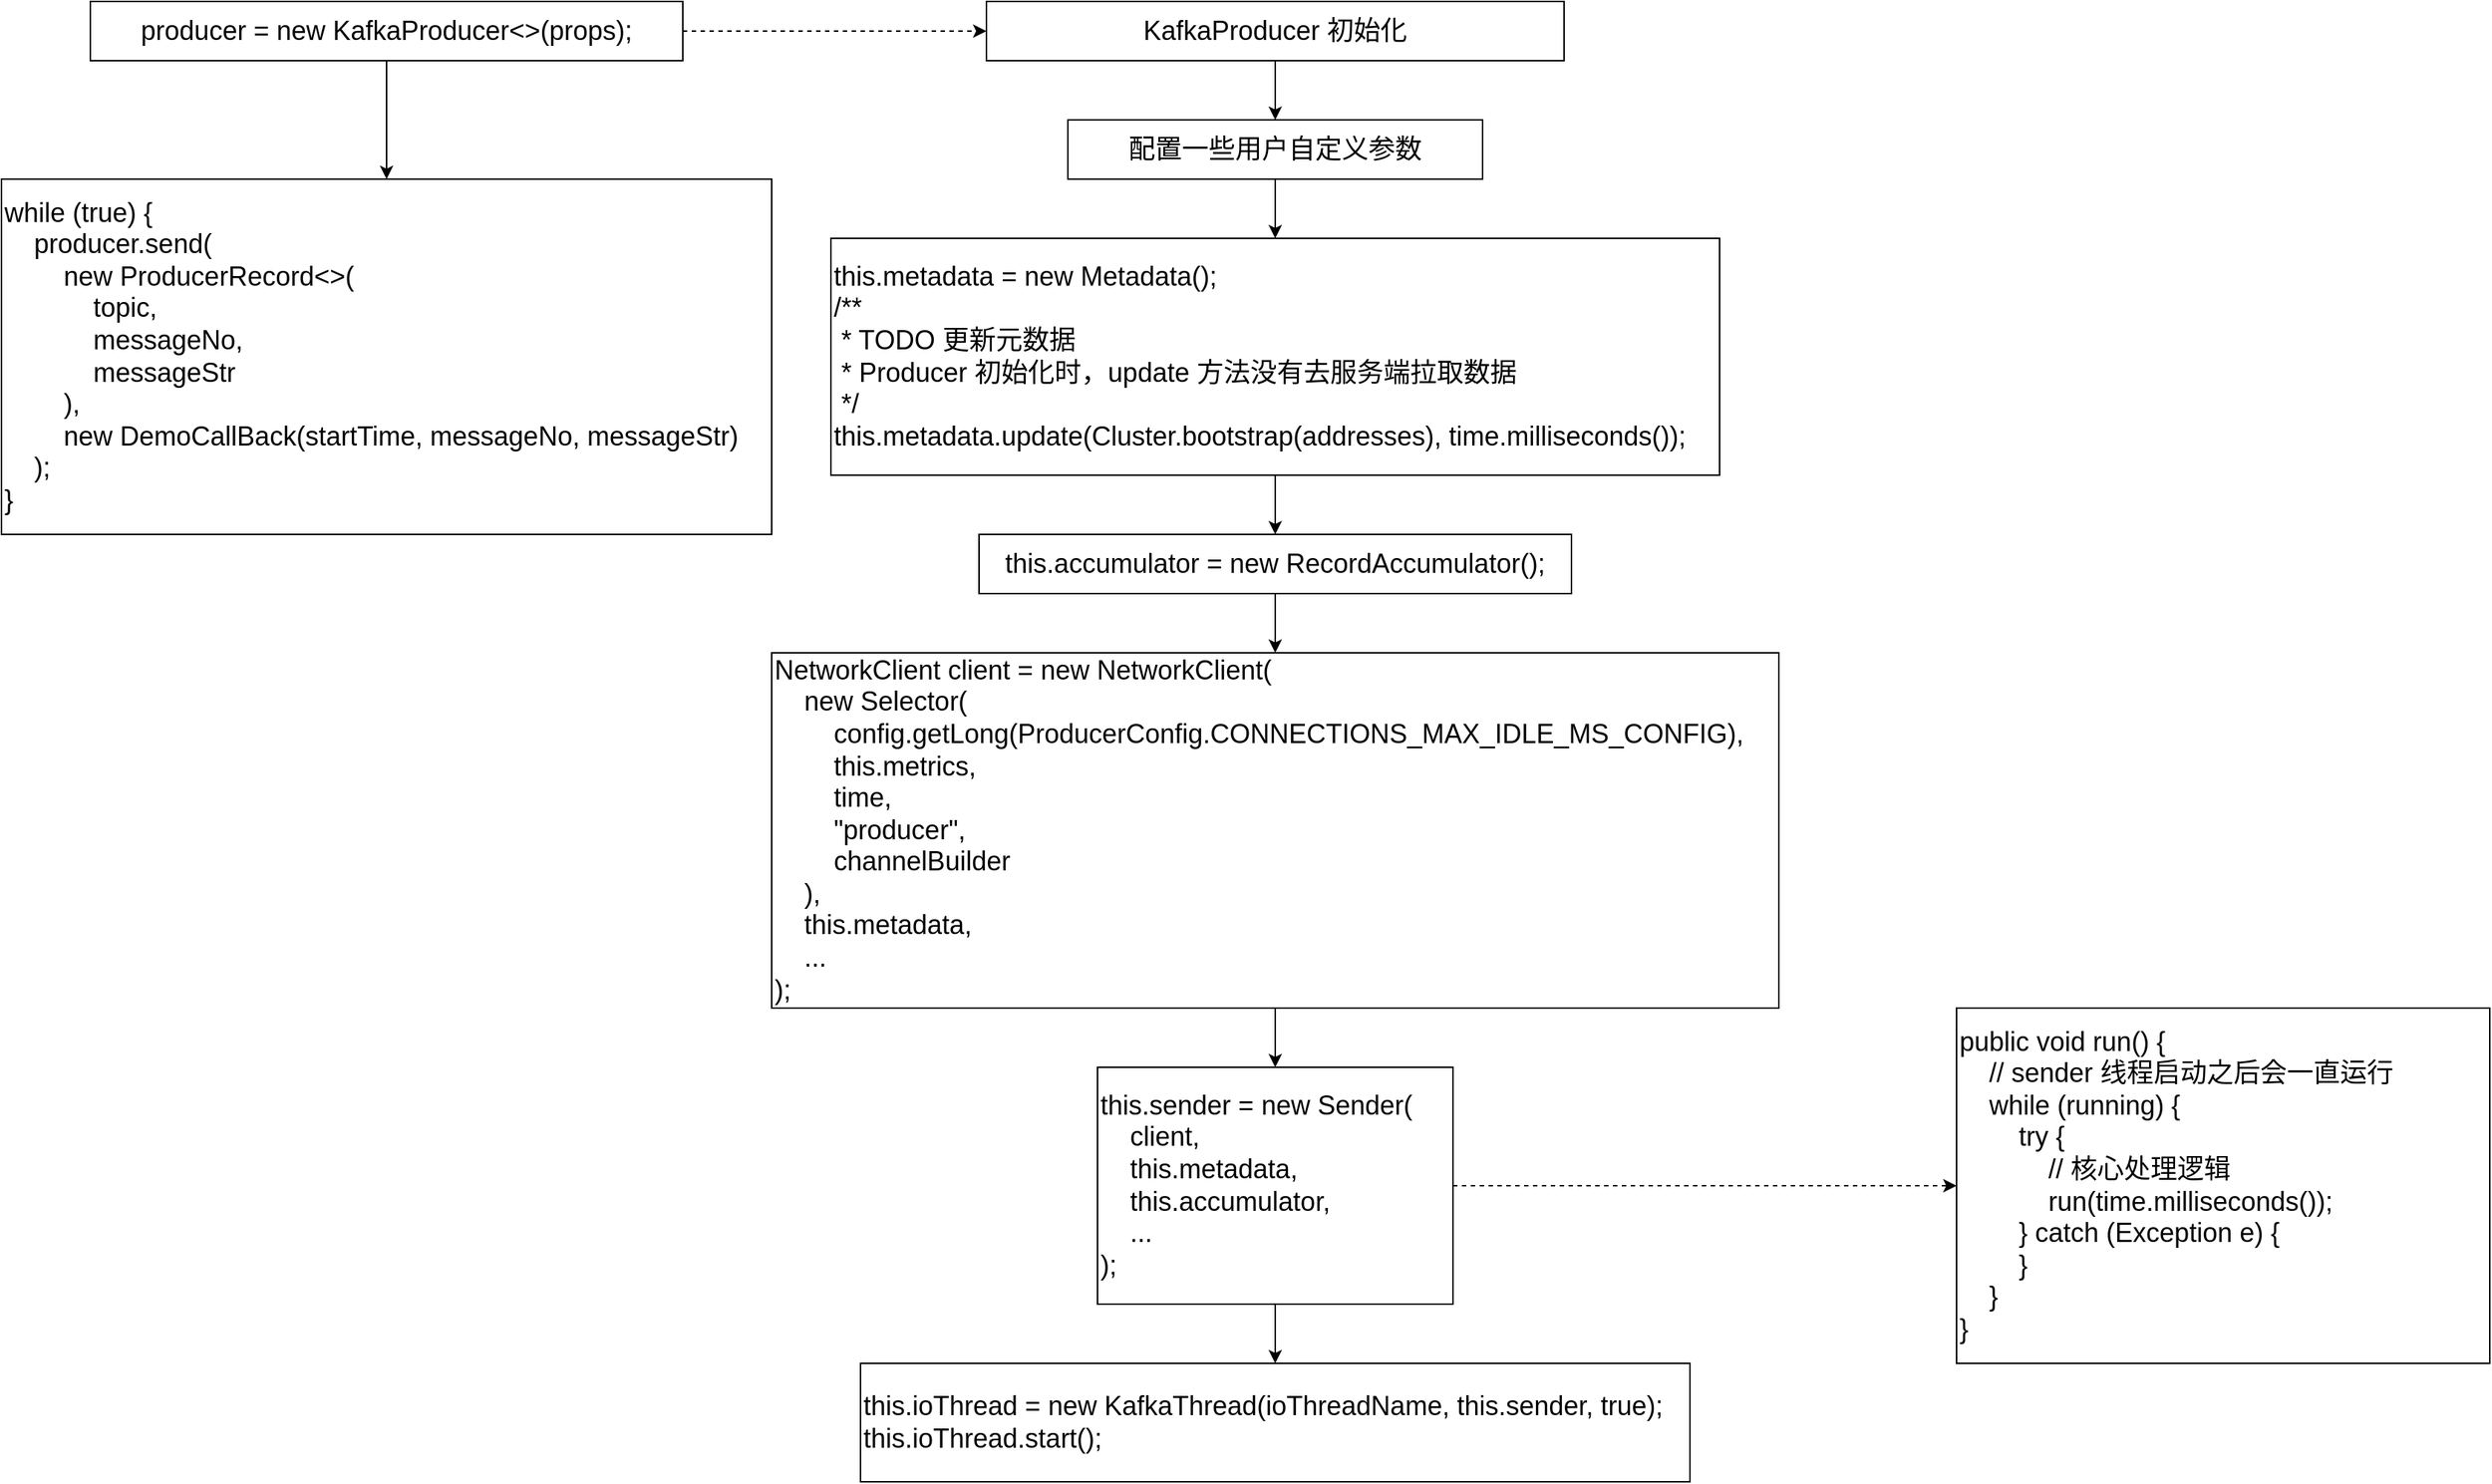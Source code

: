 <mxfile version="12.5.3" type="device" pages="4"><diagram id="kQeA2_0o9UafWDJAiwu3" name="01_thread"><mxGraphModel dx="1106" dy="892" grid="1" gridSize="10" guides="1" tooltips="1" connect="1" arrows="1" fold="1" page="1" pageScale="1" pageWidth="827" pageHeight="1169" math="0" shadow="0"><root><mxCell id="0"/><mxCell id="1" parent="0"/><mxCell id="A5aBE3g3Lt6Sxgzf78_7-3" style="edgeStyle=orthogonalEdgeStyle;rounded=0;orthogonalLoop=1;jettySize=auto;html=1;" edge="1" parent="1" source="A5aBE3g3Lt6Sxgzf78_7-1" target="A5aBE3g3Lt6Sxgzf78_7-2"><mxGeometry relative="1" as="geometry"/></mxCell><mxCell id="A5aBE3g3Lt6Sxgzf78_7-5" style="edgeStyle=orthogonalEdgeStyle;rounded=0;orthogonalLoop=1;jettySize=auto;html=1;entryX=0;entryY=0.5;entryDx=0;entryDy=0;dashed=1;" edge="1" parent="1" source="A5aBE3g3Lt6Sxgzf78_7-1" target="A5aBE3g3Lt6Sxgzf78_7-4"><mxGeometry relative="1" as="geometry"/></mxCell><mxCell id="A5aBE3g3Lt6Sxgzf78_7-1" value="&lt;font style=&quot;font-size: 18px&quot;&gt;producer = new KafkaProducer&amp;lt;&amp;gt;(props);&lt;/font&gt;" style="rounded=0;whiteSpace=wrap;html=1;" vertex="1" parent="1"><mxGeometry x="100" y="80" width="400" height="40" as="geometry"/></mxCell><mxCell id="A5aBE3g3Lt6Sxgzf78_7-2" value="&lt;div style=&quot;font-size: 18px&quot;&gt;&lt;font style=&quot;font-size: 18px&quot;&gt;while (true) {&lt;/font&gt;&lt;/div&gt;&lt;div style=&quot;font-size: 18px&quot;&gt;&lt;font style=&quot;font-size: 18px&quot;&gt;&amp;nbsp; &amp;nbsp; producer.send(&lt;/font&gt;&lt;/div&gt;&lt;div style=&quot;font-size: 18px&quot;&gt;&lt;font style=&quot;font-size: 18px&quot;&gt;&amp;nbsp; &amp;nbsp; &amp;nbsp; &amp;nbsp; new ProducerRecord&amp;lt;&amp;gt;(&lt;/font&gt;&lt;/div&gt;&lt;div style=&quot;font-size: 18px&quot;&gt;&lt;font style=&quot;font-size: 18px&quot;&gt;&amp;nbsp; &amp;nbsp; &amp;nbsp; &amp;nbsp; &amp;nbsp; &amp;nbsp; topic,&lt;/font&gt;&lt;/div&gt;&lt;div style=&quot;font-size: 18px&quot;&gt;&lt;font style=&quot;font-size: 18px&quot;&gt;&amp;nbsp; &amp;nbsp; &amp;nbsp; &amp;nbsp; &amp;nbsp; &amp;nbsp; messageNo,&lt;/font&gt;&lt;/div&gt;&lt;div style=&quot;font-size: 18px&quot;&gt;&lt;font style=&quot;font-size: 18px&quot;&gt;&amp;nbsp; &amp;nbsp; &amp;nbsp; &amp;nbsp; &amp;nbsp; &amp;nbsp; messageStr&lt;/font&gt;&lt;/div&gt;&lt;div style=&quot;font-size: 18px&quot;&gt;&lt;font style=&quot;font-size: 18px&quot;&gt;&amp;nbsp; &amp;nbsp; &amp;nbsp; &amp;nbsp; ),&lt;/font&gt;&lt;/div&gt;&lt;div style=&quot;font-size: 18px&quot;&gt;&lt;font style=&quot;font-size: 18px&quot;&gt;&amp;nbsp; &amp;nbsp; &amp;nbsp; &amp;nbsp; new DemoCallBack(startTime, messageNo, messageStr)&lt;/font&gt;&lt;/div&gt;&lt;div style=&quot;font-size: 18px&quot;&gt;&lt;font style=&quot;font-size: 18px&quot;&gt;&amp;nbsp; &amp;nbsp; );&lt;/font&gt;&lt;/div&gt;&lt;div style=&quot;font-size: 18px&quot;&gt;&lt;font style=&quot;font-size: 18px&quot;&gt;}&lt;/font&gt;&lt;/div&gt;" style="rounded=0;whiteSpace=wrap;html=1;align=left;" vertex="1" parent="1"><mxGeometry x="40" y="200" width="520" height="240" as="geometry"/></mxCell><mxCell id="A5aBE3g3Lt6Sxgzf78_7-7" style="edgeStyle=orthogonalEdgeStyle;rounded=0;orthogonalLoop=1;jettySize=auto;html=1;" edge="1" parent="1" source="A5aBE3g3Lt6Sxgzf78_7-4" target="A5aBE3g3Lt6Sxgzf78_7-6"><mxGeometry relative="1" as="geometry"/></mxCell><mxCell id="A5aBE3g3Lt6Sxgzf78_7-4" value="&lt;span style=&quot;font-size: 18px ; white-space: normal&quot;&gt;KafkaProducer 初始化&lt;/span&gt;" style="rounded=0;whiteSpace=wrap;html=1;" vertex="1" parent="1"><mxGeometry x="705" y="80" width="390" height="40" as="geometry"/></mxCell><mxCell id="A5aBE3g3Lt6Sxgzf78_7-9" style="edgeStyle=orthogonalEdgeStyle;rounded=0;orthogonalLoop=1;jettySize=auto;html=1;" edge="1" parent="1" source="A5aBE3g3Lt6Sxgzf78_7-6" target="A5aBE3g3Lt6Sxgzf78_7-8"><mxGeometry relative="1" as="geometry"/></mxCell><mxCell id="A5aBE3g3Lt6Sxgzf78_7-6" value="&lt;font style=&quot;font-size: 18px&quot;&gt;配置一些用户自定义参数&lt;/font&gt;" style="rounded=0;whiteSpace=wrap;html=1;" vertex="1" parent="1"><mxGeometry x="760" y="160" width="280" height="40" as="geometry"/></mxCell><mxCell id="A5aBE3g3Lt6Sxgzf78_7-11" style="edgeStyle=orthogonalEdgeStyle;rounded=0;orthogonalLoop=1;jettySize=auto;html=1;" edge="1" parent="1" source="A5aBE3g3Lt6Sxgzf78_7-8" target="A5aBE3g3Lt6Sxgzf78_7-10"><mxGeometry relative="1" as="geometry"/></mxCell><mxCell id="A5aBE3g3Lt6Sxgzf78_7-8" value="&lt;div style=&quot;font-size: 18px&quot;&gt;&lt;font style=&quot;font-size: 18px&quot;&gt;this.metadata = new Metadata();&lt;/font&gt;&lt;/div&gt;&lt;div style=&quot;font-size: 18px&quot;&gt;&lt;font style=&quot;font-size: 18px&quot;&gt;/**&lt;/font&gt;&lt;/div&gt;&lt;div style=&quot;font-size: 18px&quot;&gt;&lt;font style=&quot;font-size: 18px&quot;&gt;&amp;nbsp;* TODO 更新元数据&lt;/font&gt;&lt;/div&gt;&lt;div style=&quot;font-size: 18px&quot;&gt;&lt;font style=&quot;font-size: 18px&quot;&gt;&amp;nbsp;* Producer 初始化时，update 方法没有去服务端拉取数据&lt;/font&gt;&lt;/div&gt;&lt;div style=&quot;font-size: 18px&quot;&gt;&lt;font style=&quot;font-size: 18px&quot;&gt;&amp;nbsp;*/&lt;/font&gt;&lt;/div&gt;&lt;div style=&quot;font-size: 18px&quot;&gt;&lt;font style=&quot;font-size: 18px&quot;&gt;this.metadata.update(Cluster.bootstrap(addresses), time.milliseconds());&lt;/font&gt;&lt;/div&gt;" style="rounded=0;whiteSpace=wrap;html=1;align=left;" vertex="1" parent="1"><mxGeometry x="600" y="240" width="600" height="160" as="geometry"/></mxCell><mxCell id="A5aBE3g3Lt6Sxgzf78_7-13" style="edgeStyle=orthogonalEdgeStyle;rounded=0;orthogonalLoop=1;jettySize=auto;html=1;" edge="1" parent="1" source="A5aBE3g3Lt6Sxgzf78_7-10" target="A5aBE3g3Lt6Sxgzf78_7-12"><mxGeometry relative="1" as="geometry"/></mxCell><mxCell id="A5aBE3g3Lt6Sxgzf78_7-10" value="&lt;font style=&quot;font-size: 18px&quot;&gt;this.accumulator = new RecordAccumulator();&lt;/font&gt;" style="rounded=0;whiteSpace=wrap;html=1;" vertex="1" parent="1"><mxGeometry x="700" y="440" width="400" height="40" as="geometry"/></mxCell><mxCell id="A5aBE3g3Lt6Sxgzf78_7-15" style="edgeStyle=orthogonalEdgeStyle;rounded=0;orthogonalLoop=1;jettySize=auto;html=1;" edge="1" parent="1" source="A5aBE3g3Lt6Sxgzf78_7-12" target="A5aBE3g3Lt6Sxgzf78_7-14"><mxGeometry relative="1" as="geometry"/></mxCell><mxCell id="A5aBE3g3Lt6Sxgzf78_7-12" value="&lt;div style=&quot;font-size: 18px&quot;&gt;&lt;font style=&quot;font-size: 18px&quot;&gt;NetworkClient client = new NetworkClient(&lt;/font&gt;&lt;/div&gt;&lt;div style=&quot;font-size: 18px&quot;&gt;&lt;font style=&quot;font-size: 18px&quot;&gt;&amp;nbsp; &amp;nbsp; new Selector(&lt;/font&gt;&lt;/div&gt;&lt;div style=&quot;font-size: 18px&quot;&gt;&lt;font style=&quot;font-size: 18px&quot;&gt;&amp;nbsp; &amp;nbsp; &amp;nbsp; &amp;nbsp; config.getLong(ProducerConfig.CONNECTIONS_MAX_IDLE_MS_CONFIG),&lt;/font&gt;&lt;/div&gt;&lt;div style=&quot;font-size: 18px&quot;&gt;&lt;font style=&quot;font-size: 18px&quot;&gt;&amp;nbsp; &amp;nbsp; &amp;nbsp; &amp;nbsp; this.metrics,&lt;/font&gt;&lt;/div&gt;&lt;div style=&quot;font-size: 18px&quot;&gt;&lt;font style=&quot;font-size: 18px&quot;&gt;&amp;nbsp; &amp;nbsp; &amp;nbsp; &amp;nbsp; time,&lt;/font&gt;&lt;/div&gt;&lt;div style=&quot;font-size: 18px&quot;&gt;&lt;font style=&quot;font-size: 18px&quot;&gt;&amp;nbsp; &amp;nbsp; &amp;nbsp; &amp;nbsp; &quot;producer&quot;,&lt;/font&gt;&lt;/div&gt;&lt;div style=&quot;font-size: 18px&quot;&gt;&lt;font style=&quot;font-size: 18px&quot;&gt;&amp;nbsp; &amp;nbsp; &amp;nbsp; &amp;nbsp; channelBuilder&lt;/font&gt;&lt;/div&gt;&lt;div style=&quot;font-size: 18px&quot;&gt;&lt;font style=&quot;font-size: 18px&quot;&gt;&amp;nbsp; &amp;nbsp; ),&lt;/font&gt;&lt;/div&gt;&lt;div style=&quot;font-size: 18px&quot;&gt;&lt;font style=&quot;font-size: 18px&quot;&gt;&amp;nbsp; &amp;nbsp; this.metadata,&lt;/font&gt;&lt;/div&gt;&lt;div style=&quot;font-size: 18px&quot;&gt;&lt;font style=&quot;font-size: 18px&quot;&gt;&amp;nbsp; &amp;nbsp; ...&lt;/font&gt;&lt;/div&gt;&lt;div style=&quot;font-size: 18px&quot;&gt;&lt;font style=&quot;font-size: 18px&quot;&gt;);&lt;/font&gt;&lt;/div&gt;" style="rounded=0;whiteSpace=wrap;html=1;align=left;" vertex="1" parent="1"><mxGeometry x="560" y="520" width="680" height="240" as="geometry"/></mxCell><mxCell id="A5aBE3g3Lt6Sxgzf78_7-17" style="edgeStyle=orthogonalEdgeStyle;rounded=0;orthogonalLoop=1;jettySize=auto;html=1;" edge="1" parent="1" source="A5aBE3g3Lt6Sxgzf78_7-14" target="A5aBE3g3Lt6Sxgzf78_7-16"><mxGeometry relative="1" as="geometry"/></mxCell><mxCell id="A5aBE3g3Lt6Sxgzf78_7-19" style="edgeStyle=orthogonalEdgeStyle;rounded=0;orthogonalLoop=1;jettySize=auto;html=1;dashed=1;" edge="1" parent="1" source="A5aBE3g3Lt6Sxgzf78_7-14" target="A5aBE3g3Lt6Sxgzf78_7-18"><mxGeometry relative="1" as="geometry"/></mxCell><mxCell id="A5aBE3g3Lt6Sxgzf78_7-14" value="&lt;div style=&quot;font-size: 18px&quot;&gt;&lt;font style=&quot;font-size: 18px&quot;&gt;this.sender = new Sender(&lt;/font&gt;&lt;/div&gt;&lt;div style=&quot;font-size: 18px&quot;&gt;&lt;font style=&quot;font-size: 18px&quot;&gt;&amp;nbsp; &amp;nbsp; client,&lt;/font&gt;&lt;/div&gt;&lt;div style=&quot;font-size: 18px&quot;&gt;&lt;font style=&quot;font-size: 18px&quot;&gt;&amp;nbsp; &amp;nbsp; this.metadata,&lt;/font&gt;&lt;/div&gt;&lt;div style=&quot;font-size: 18px&quot;&gt;&lt;font style=&quot;font-size: 18px&quot;&gt;&amp;nbsp; &amp;nbsp; this.accumulator,&lt;/font&gt;&lt;/div&gt;&lt;div style=&quot;font-size: 18px&quot;&gt;&lt;font style=&quot;font-size: 18px&quot;&gt;&amp;nbsp; &amp;nbsp; ...&lt;/font&gt;&lt;/div&gt;&lt;div style=&quot;font-size: 18px&quot;&gt;&lt;font style=&quot;font-size: 18px&quot;&gt;);&lt;/font&gt;&lt;/div&gt;" style="rounded=0;whiteSpace=wrap;html=1;align=left;" vertex="1" parent="1"><mxGeometry x="780" y="800" width="240" height="160" as="geometry"/></mxCell><mxCell id="A5aBE3g3Lt6Sxgzf78_7-16" value="&lt;div style=&quot;font-size: 18px&quot;&gt;&lt;font style=&quot;font-size: 18px&quot;&gt;this.ioThread = new KafkaThread(ioThreadName, this.sender, true);&lt;/font&gt;&lt;/div&gt;&lt;div style=&quot;font-size: 18px&quot;&gt;&lt;font style=&quot;font-size: 18px&quot;&gt;this.ioThread.start();&lt;/font&gt;&lt;/div&gt;" style="rounded=0;whiteSpace=wrap;html=1;align=left;" vertex="1" parent="1"><mxGeometry x="620" y="1000" width="560" height="80" as="geometry"/></mxCell><mxCell id="A5aBE3g3Lt6Sxgzf78_7-18" value="&lt;div style=&quot;font-size: 18px&quot;&gt;&lt;font style=&quot;font-size: 18px&quot;&gt;public void run() {&lt;/font&gt;&lt;/div&gt;&lt;div style=&quot;font-size: 18px&quot;&gt;&lt;font style=&quot;font-size: 18px&quot;&gt;&amp;nbsp; &amp;nbsp; // sender 线程启动之后会一直运行&lt;/font&gt;&lt;/div&gt;&lt;div style=&quot;font-size: 18px&quot;&gt;&lt;font style=&quot;font-size: 18px&quot;&gt;&amp;nbsp; &amp;nbsp; while (running) {&lt;/font&gt;&lt;/div&gt;&lt;div style=&quot;font-size: 18px&quot;&gt;&lt;font style=&quot;font-size: 18px&quot;&gt;&amp;nbsp; &amp;nbsp; &amp;nbsp; &amp;nbsp; try {&lt;/font&gt;&lt;/div&gt;&lt;div style=&quot;font-size: 18px&quot;&gt;&lt;font style=&quot;font-size: 18px&quot;&gt;&amp;nbsp; &amp;nbsp; &amp;nbsp; &amp;nbsp; &amp;nbsp; &amp;nbsp; // 核心处理逻辑&lt;/font&gt;&lt;/div&gt;&lt;div style=&quot;font-size: 18px&quot;&gt;&lt;font style=&quot;font-size: 18px&quot;&gt;&amp;nbsp; &amp;nbsp; &amp;nbsp; &amp;nbsp; &amp;nbsp; &amp;nbsp; run(time.milliseconds());&lt;/font&gt;&lt;/div&gt;&lt;div style=&quot;font-size: 18px&quot;&gt;&lt;font style=&quot;font-size: 18px&quot;&gt;&amp;nbsp; &amp;nbsp; &amp;nbsp; &amp;nbsp; } catch (Exception e) {&lt;/font&gt;&lt;/div&gt;&lt;div style=&quot;font-size: 18px&quot;&gt;&lt;font style=&quot;font-size: 18px&quot;&gt;&amp;nbsp; &amp;nbsp; &amp;nbsp; &amp;nbsp; }&lt;/font&gt;&lt;/div&gt;&lt;div style=&quot;font-size: 18px&quot;&gt;&lt;font style=&quot;font-size: 18px&quot;&gt;&amp;nbsp; &amp;nbsp; }&lt;/font&gt;&lt;/div&gt;&lt;div style=&quot;font-size: 18px&quot;&gt;&lt;font style=&quot;font-size: 18px&quot;&gt;}&lt;/font&gt;&lt;/div&gt;" style="rounded=0;whiteSpace=wrap;html=1;align=left;" vertex="1" parent="1"><mxGeometry x="1360" y="760" width="360" height="240" as="geometry"/></mxCell></root></mxGraphModel></diagram><diagram id="qiOEC7v4fLpyDZJG_l6K" name="02_sender"><mxGraphModel dx="1106" dy="892" grid="1" gridSize="10" guides="1" tooltips="1" connect="1" arrows="1" fold="1" page="1" pageScale="1" pageWidth="827" pageHeight="1169" math="0" shadow="0"><root><mxCell id="SWwVjgwZ-e72tWfSK5w4-0"/><mxCell id="SWwVjgwZ-e72tWfSK5w4-1" parent="SWwVjgwZ-e72tWfSK5w4-0"/><mxCell id="wOj6J0TA0IJ4fGaGfZ6B-0" value="&lt;div style=&quot;font-size: 18px&quot;&gt;&lt;font style=&quot;font-size: 18px&quot;&gt;public class Sender implements Runnable {&lt;/font&gt;&lt;/div&gt;&lt;div style=&quot;font-size: 18px&quot;&gt;&lt;font style=&quot;font-size: 18px&quot;&gt;&lt;br&gt;&lt;/font&gt;&lt;/div&gt;&lt;div style=&quot;font-size: 18px&quot;&gt;&lt;font style=&quot;font-size: 18px&quot;&gt;&amp;nbsp; &amp;nbsp; private static final Logger log = LoggerFactory.getLogger(Sender.class);&lt;/font&gt;&lt;/div&gt;&lt;div style=&quot;font-size: 18px&quot;&gt;&lt;font style=&quot;font-size: 18px&quot;&gt;&lt;br&gt;&lt;/font&gt;&lt;/div&gt;&lt;div style=&quot;font-size: 18px&quot;&gt;&lt;font style=&quot;font-size: 18px&quot; color=&quot;#ff0000&quot;&gt;&amp;nbsp; &amp;nbsp; private final KafkaClient client;&lt;/font&gt;&lt;/div&gt;&lt;div style=&quot;font-size: 18px&quot;&gt;&lt;font style=&quot;font-size: 18px&quot;&gt;&lt;br&gt;&lt;/font&gt;&lt;/div&gt;&lt;div style=&quot;font-size: 18px&quot;&gt;&lt;font style=&quot;font-size: 18px&quot; color=&quot;#ff0000&quot;&gt;&amp;nbsp; &amp;nbsp; private final RecordAccumulator accumulator;&lt;/font&gt;&lt;/div&gt;&lt;div style=&quot;font-size: 18px&quot;&gt;&lt;font style=&quot;font-size: 18px&quot;&gt;&lt;br&gt;&lt;/font&gt;&lt;/div&gt;&lt;div style=&quot;font-size: 18px&quot;&gt;&lt;font style=&quot;font-size: 18px&quot; color=&quot;#ff0000&quot;&gt;&amp;nbsp; &amp;nbsp; private final Metadata metadata;&lt;/font&gt;&lt;/div&gt;&lt;div style=&quot;font-size: 18px&quot;&gt;&lt;font style=&quot;font-size: 18px&quot;&gt;&lt;br&gt;&lt;/font&gt;&lt;/div&gt;&lt;div style=&quot;font-size: 18px&quot;&gt;&lt;font style=&quot;font-size: 18px&quot;&gt;&amp;nbsp; &amp;nbsp; private final boolean guaranteeMessageOrder;&lt;/font&gt;&lt;/div&gt;&lt;div style=&quot;font-size: 18px&quot;&gt;&lt;font style=&quot;font-size: 18px&quot;&gt;&lt;br&gt;&lt;/font&gt;&lt;/div&gt;&lt;div style=&quot;font-size: 18px&quot;&gt;&lt;font style=&quot;font-size: 18px&quot;&gt;&amp;nbsp; &amp;nbsp; private final int maxRequestSize;&lt;/font&gt;&lt;/div&gt;&lt;div style=&quot;font-size: 18px&quot;&gt;&lt;font style=&quot;font-size: 18px&quot;&gt;&lt;br&gt;&lt;/font&gt;&lt;/div&gt;&lt;div style=&quot;font-size: 18px&quot;&gt;&lt;font style=&quot;font-size: 18px&quot;&gt;&amp;nbsp; &amp;nbsp; private final short acks;&lt;/font&gt;&lt;/div&gt;&lt;div style=&quot;font-size: 18px&quot;&gt;&lt;font style=&quot;font-size: 18px&quot;&gt;&lt;br&gt;&lt;/font&gt;&lt;/div&gt;&lt;div style=&quot;font-size: 18px&quot;&gt;&lt;font style=&quot;font-size: 18px&quot;&gt;&amp;nbsp; &amp;nbsp; private final int retries;&lt;/font&gt;&lt;/div&gt;&lt;div style=&quot;font-size: 18px&quot;&gt;&lt;font style=&quot;font-size: 18px&quot;&gt;&lt;br&gt;&lt;/font&gt;&lt;/div&gt;&lt;div style=&quot;font-size: 18px&quot;&gt;&lt;font style=&quot;font-size: 18px&quot;&gt;&amp;nbsp; &amp;nbsp; private final Time time;&lt;/font&gt;&lt;/div&gt;&lt;div style=&quot;font-size: 18px&quot;&gt;&lt;font style=&quot;font-size: 18px&quot;&gt;&lt;br&gt;&lt;/font&gt;&lt;/div&gt;&lt;div style=&quot;font-size: 18px&quot;&gt;&lt;font style=&quot;font-size: 18px&quot;&gt;&amp;nbsp; &amp;nbsp; private volatile boolean running;&lt;/font&gt;&lt;/div&gt;&lt;div style=&quot;font-size: 18px&quot;&gt;&lt;font style=&quot;font-size: 18px&quot;&gt;&lt;br&gt;&lt;/font&gt;&lt;/div&gt;&lt;div style=&quot;font-size: 18px&quot;&gt;&lt;font style=&quot;font-size: 18px&quot;&gt;&amp;nbsp; &amp;nbsp; private volatile boolean forceClose;&lt;/font&gt;&lt;/div&gt;&lt;div style=&quot;font-size: 18px&quot;&gt;&lt;font style=&quot;font-size: 18px&quot;&gt;&lt;br&gt;&lt;/font&gt;&lt;/div&gt;&lt;div style=&quot;font-size: 18px&quot;&gt;&lt;font style=&quot;font-size: 18px&quot;&gt;&amp;nbsp; &amp;nbsp; private final SenderMetrics sensors;&lt;/font&gt;&lt;/div&gt;&lt;div style=&quot;font-size: 18px&quot;&gt;&lt;font style=&quot;font-size: 18px&quot;&gt;&lt;br&gt;&lt;/font&gt;&lt;/div&gt;&lt;div style=&quot;font-size: 18px&quot;&gt;&lt;font style=&quot;font-size: 18px&quot;&gt;&amp;nbsp; &amp;nbsp; private String clientId;&lt;/font&gt;&lt;/div&gt;&lt;div style=&quot;font-size: 18px&quot;&gt;&lt;font style=&quot;font-size: 18px&quot;&gt;&lt;br&gt;&lt;/font&gt;&lt;/div&gt;&lt;div style=&quot;font-size: 18px&quot;&gt;&lt;font style=&quot;font-size: 18px&quot;&gt;&amp;nbsp; &amp;nbsp; private final int requestTimeout;&lt;/font&gt;&lt;/div&gt;&lt;div style=&quot;font-size: 18px&quot;&gt;&lt;font style=&quot;font-size: 18px&quot;&gt;&lt;br&gt;&lt;/font&gt;&lt;/div&gt;&lt;div style=&quot;font-size: 18px&quot;&gt;&lt;font style=&quot;font-size: 18px&quot;&gt;}&lt;/font&gt;&lt;/div&gt;" style="rounded=0;whiteSpace=wrap;html=1;align=left;" vertex="1" parent="SWwVjgwZ-e72tWfSK5w4-1"><mxGeometry x="40" y="40" width="640" height="680" as="geometry"/></mxCell><mxCell id="wOj6J0TA0IJ4fGaGfZ6B-1" value="&lt;div style=&quot;font-size: 18px&quot;&gt;&lt;font style=&quot;font-size: 18px&quot;&gt;public class NetworkClient implements KafkaClient {&lt;/font&gt;&lt;/div&gt;&lt;div style=&quot;font-size: 18px&quot;&gt;&lt;font style=&quot;font-size: 18px&quot;&gt;&lt;br&gt;&lt;/font&gt;&lt;/div&gt;&lt;div style=&quot;font-size: 18px&quot;&gt;&lt;font style=&quot;font-size: 18px&quot;&gt;&amp;nbsp; &amp;nbsp; private static final Logger log = LoggerFactory.getLogger(NetworkClient.class);&lt;/font&gt;&lt;/div&gt;&lt;div style=&quot;font-size: 18px&quot;&gt;&lt;font style=&quot;font-size: 18px&quot;&gt;&lt;br&gt;&lt;/font&gt;&lt;/div&gt;&lt;div style=&quot;font-size: 18px&quot;&gt;&lt;font style=&quot;font-size: 18px&quot; color=&quot;#ff0000&quot;&gt;&amp;nbsp; &amp;nbsp; private final Selectable selector;&lt;/font&gt;&lt;/div&gt;&lt;div style=&quot;font-size: 18px&quot;&gt;&lt;font style=&quot;font-size: 18px&quot;&gt;&lt;br&gt;&lt;/font&gt;&lt;/div&gt;&lt;div style=&quot;font-size: 18px&quot;&gt;&lt;font style=&quot;font-size: 18px&quot;&gt;&amp;nbsp; &amp;nbsp; //&amp;nbsp;this.metadataUpdater = new DefaultMetadataUpdater(metadata);&lt;/font&gt;&lt;/div&gt;&lt;div style=&quot;font-size: 18px&quot;&gt;&lt;font style=&quot;font-size: 18px&quot;&gt;&amp;nbsp; &amp;nbsp; private final MetadataUpdater metadataUpdater;&lt;/font&gt;&lt;/div&gt;&lt;div style=&quot;font-size: 18px&quot;&gt;&lt;font style=&quot;font-size: 18px&quot;&gt;&lt;br&gt;&lt;/font&gt;&lt;/div&gt;&lt;div style=&quot;font-size: 18px&quot;&gt;&lt;font style=&quot;font-size: 18px&quot;&gt;&amp;nbsp; &amp;nbsp; private final Random randOffset;&lt;/font&gt;&lt;/div&gt;&lt;div style=&quot;font-size: 18px&quot;&gt;&lt;font style=&quot;font-size: 18px&quot;&gt;&lt;br&gt;&lt;/font&gt;&lt;/div&gt;&lt;div style=&quot;font-size: 18px&quot;&gt;&lt;font style=&quot;font-size: 18px&quot;&gt;&amp;nbsp; &amp;nbsp; private final ClusterConnectionStates connectionStates;&lt;/font&gt;&lt;/div&gt;&lt;div style=&quot;font-size: 18px&quot;&gt;&lt;font style=&quot;font-size: 18px&quot;&gt;&lt;br&gt;&lt;/font&gt;&lt;/div&gt;&lt;div style=&quot;font-size: 18px&quot;&gt;&lt;font style=&quot;font-size: 18px&quot;&gt;&amp;nbsp; &amp;nbsp; private final InFlightRequests inFlightRequests;&lt;/font&gt;&lt;/div&gt;&lt;div style=&quot;font-size: 18px&quot;&gt;&lt;font style=&quot;font-size: 18px&quot;&gt;&lt;br&gt;&lt;/font&gt;&lt;/div&gt;&lt;div style=&quot;font-size: 18px&quot;&gt;&lt;font style=&quot;font-size: 18px&quot;&gt;&amp;nbsp; &amp;nbsp; private final int socketSendBuffer;&lt;/font&gt;&lt;/div&gt;&lt;div style=&quot;font-size: 18px&quot;&gt;&lt;font style=&quot;font-size: 18px&quot;&gt;&lt;br&gt;&lt;/font&gt;&lt;/div&gt;&lt;div style=&quot;font-size: 18px&quot;&gt;&lt;font style=&quot;font-size: 18px&quot;&gt;&amp;nbsp; &amp;nbsp; private final int socketReceiveBuffer;&lt;/font&gt;&lt;/div&gt;&lt;div style=&quot;font-size: 18px&quot;&gt;&lt;font style=&quot;font-size: 18px&quot;&gt;&lt;br&gt;&lt;/font&gt;&lt;/div&gt;&lt;div style=&quot;font-size: 18px&quot;&gt;&lt;font style=&quot;font-size: 18px&quot;&gt;&amp;nbsp; &amp;nbsp; private final String clientId;&lt;/font&gt;&lt;/div&gt;&lt;div style=&quot;font-size: 18px&quot;&gt;&lt;font style=&quot;font-size: 18px&quot;&gt;&lt;br&gt;&lt;/font&gt;&lt;/div&gt;&lt;div style=&quot;font-size: 18px&quot;&gt;&lt;font style=&quot;font-size: 18px&quot;&gt;&amp;nbsp; &amp;nbsp; private int correlation;&lt;/font&gt;&lt;/div&gt;&lt;div style=&quot;font-size: 18px&quot;&gt;&lt;font style=&quot;font-size: 18px&quot;&gt;&lt;br&gt;&lt;/font&gt;&lt;/div&gt;&lt;div style=&quot;font-size: 18px&quot;&gt;&lt;font style=&quot;font-size: 18px&quot;&gt;&amp;nbsp; &amp;nbsp; private final int requestTimeoutMs;&lt;/font&gt;&lt;/div&gt;&lt;div style=&quot;font-size: 18px&quot;&gt;&lt;font style=&quot;font-size: 18px&quot;&gt;&lt;br&gt;&lt;/font&gt;&lt;/div&gt;&lt;div style=&quot;font-size: 18px&quot;&gt;&lt;font style=&quot;font-size: 18px&quot;&gt;&amp;nbsp; &amp;nbsp; private final Time time;&lt;/font&gt;&lt;/div&gt;&lt;div style=&quot;font-size: 18px&quot;&gt;&lt;font style=&quot;font-size: 18px&quot;&gt;&lt;br&gt;&lt;/font&gt;&lt;/div&gt;&lt;div style=&quot;font-size: 18px&quot;&gt;&lt;font style=&quot;font-size: 18px&quot;&gt;}&lt;/font&gt;&lt;/div&gt;" style="rounded=0;whiteSpace=wrap;html=1;align=left;" vertex="1" parent="SWwVjgwZ-e72tWfSK5w4-1"><mxGeometry x="40" y="760" width="680" height="640" as="geometry"/></mxCell><mxCell id="eiu2ZpAeNd973Npuq-To-0" value="&lt;div style=&quot;font-size: 18px&quot;&gt;&lt;font style=&quot;font-size: 18px&quot;&gt;public final class Metadata {&lt;/font&gt;&lt;/div&gt;&lt;div style=&quot;font-size: 18px&quot;&gt;&lt;br&gt;&lt;/div&gt;&lt;div style=&quot;font-size: 18px&quot;&gt;&lt;font style=&quot;font-size: 18px&quot; color=&quot;#ff0000&quot;&gt;&amp;nbsp; &amp;nbsp; private Cluster cluster;&lt;/font&gt;&lt;/div&gt;&lt;div style=&quot;font-size: 18px&quot;&gt;&lt;font style=&quot;font-size: 18px&quot;&gt;&lt;br&gt;&lt;/font&gt;&lt;/div&gt;&lt;div style=&quot;font-size: 18px&quot;&gt;&lt;font style=&quot;font-size: 18px&quot;&gt;}&lt;/font&gt;&lt;/div&gt;" style="rounded=0;whiteSpace=wrap;html=1;align=left;" vertex="1" parent="SWwVjgwZ-e72tWfSK5w4-1"><mxGeometry x="40" y="2440" width="240" height="160" as="geometry"/></mxCell><mxCell id="eiu2ZpAeNd973Npuq-To-1" value="&lt;div&gt;&lt;div&gt;&lt;span style=&quot;font-size: 18px&quot;&gt;public final class RecordAccumulator {&lt;/span&gt;&lt;/div&gt;&lt;div&gt;&lt;span style=&quot;font-size: 18px&quot;&gt;&lt;br&gt;&lt;/span&gt;&lt;/div&gt;&lt;div&gt;&lt;span style=&quot;font-size: 18px&quot;&gt;&amp;nbsp; &amp;nbsp; private static final Logger log = LoggerFactory.getLogger(RecordAccumulator.class);&lt;/span&gt;&lt;/div&gt;&lt;div&gt;&lt;span style=&quot;font-size: 18px&quot;&gt;&lt;br&gt;&lt;/span&gt;&lt;/div&gt;&lt;div&gt;&lt;span style=&quot;font-size: 18px&quot;&gt;&amp;nbsp; &amp;nbsp; private volatile boolean closed;&lt;/span&gt;&lt;/div&gt;&lt;div&gt;&lt;span style=&quot;font-size: 18px&quot;&gt;&lt;br&gt;&lt;/span&gt;&lt;/div&gt;&lt;div&gt;&lt;span style=&quot;font-size: 18px&quot;&gt;&amp;nbsp; &amp;nbsp; private final AtomicInteger flushesInProgress;&lt;/span&gt;&lt;/div&gt;&lt;div&gt;&lt;span style=&quot;font-size: 18px&quot;&gt;&lt;br&gt;&lt;/span&gt;&lt;/div&gt;&lt;div&gt;&lt;span style=&quot;font-size: 18px&quot;&gt;&amp;nbsp; &amp;nbsp; private final AtomicInteger appendsInProgress;&lt;/span&gt;&lt;/div&gt;&lt;div&gt;&lt;span style=&quot;font-size: 18px&quot;&gt;&lt;br&gt;&lt;/span&gt;&lt;/div&gt;&lt;div&gt;&lt;span style=&quot;font-size: 18px&quot;&gt;&amp;nbsp; &amp;nbsp; private final int batchSize;&lt;/span&gt;&lt;/div&gt;&lt;div&gt;&lt;span style=&quot;font-size: 18px&quot;&gt;&lt;br&gt;&lt;/span&gt;&lt;/div&gt;&lt;div&gt;&lt;span style=&quot;font-size: 18px&quot;&gt;&amp;nbsp; &amp;nbsp; private final CompressionType compression;&lt;/span&gt;&lt;/div&gt;&lt;div&gt;&lt;span style=&quot;font-size: 18px&quot;&gt;&lt;br&gt;&lt;/span&gt;&lt;/div&gt;&lt;div&gt;&lt;span style=&quot;font-size: 18px&quot;&gt;&amp;nbsp; &amp;nbsp; private final long lingerMs;&lt;/span&gt;&lt;/div&gt;&lt;div&gt;&lt;span style=&quot;font-size: 18px&quot;&gt;&lt;br&gt;&lt;/span&gt;&lt;/div&gt;&lt;div&gt;&lt;span style=&quot;font-size: 18px&quot;&gt;&amp;nbsp; &amp;nbsp; private final long retryBackoffMs;&lt;/span&gt;&lt;/div&gt;&lt;div&gt;&lt;span style=&quot;font-size: 18px&quot;&gt;&lt;br&gt;&lt;/span&gt;&lt;/div&gt;&lt;div&gt;&lt;span style=&quot;font-size: 18px&quot;&gt;&lt;font color=&quot;#ff0000&quot;&gt;&amp;nbsp; &amp;nbsp; private final BufferPool free;&lt;/font&gt;&lt;/span&gt;&lt;/div&gt;&lt;div&gt;&lt;span style=&quot;font-size: 18px&quot;&gt;&lt;br&gt;&lt;/span&gt;&lt;/div&gt;&lt;div&gt;&lt;span style=&quot;font-size: 18px&quot;&gt;&amp;nbsp; &amp;nbsp; private final Time time;&lt;/span&gt;&lt;/div&gt;&lt;div&gt;&lt;span style=&quot;font-size: 18px&quot;&gt;&lt;br&gt;&lt;/span&gt;&lt;/div&gt;&lt;div&gt;&lt;span style=&quot;font-size: 18px&quot;&gt;&amp;nbsp; &amp;nbsp; private final ConcurrentMap&amp;lt;TopicPartition, Deque&amp;lt;RecordBatch&amp;gt;&amp;gt; batches;&lt;/span&gt;&lt;/div&gt;&lt;div&gt;&lt;span style=&quot;font-size: 18px&quot;&gt;&lt;br&gt;&lt;/span&gt;&lt;/div&gt;&lt;div&gt;&lt;span style=&quot;font-size: 18px&quot;&gt;&amp;nbsp; &amp;nbsp; private final IncompleteRecordBatches incomplete;&lt;/span&gt;&lt;/div&gt;&lt;div&gt;&lt;span style=&quot;font-size: 18px&quot;&gt;&lt;br&gt;&lt;/span&gt;&lt;/div&gt;&lt;div&gt;&lt;span style=&quot;font-size: 18px&quot;&gt;&amp;nbsp; &amp;nbsp; private final Set&amp;lt;TopicPartition&amp;gt; muted;&lt;/span&gt;&lt;/div&gt;&lt;div&gt;&lt;span style=&quot;font-size: 18px&quot;&gt;&lt;br&gt;&lt;/span&gt;&lt;/div&gt;&lt;div&gt;&lt;span style=&quot;font-size: 18px&quot;&gt;&amp;nbsp; &amp;nbsp; private int drainIndex;&lt;/span&gt;&lt;/div&gt;&lt;div&gt;&lt;span style=&quot;font-size: 18px&quot;&gt;}&lt;/span&gt;&lt;/div&gt;&lt;/div&gt;" style="rounded=0;whiteSpace=wrap;html=1;align=left;" vertex="1" parent="SWwVjgwZ-e72tWfSK5w4-1"><mxGeometry x="40" y="1720" width="760" height="680" as="geometry"/></mxCell><mxCell id="eiu2ZpAeNd973Npuq-To-2" value="&lt;div style=&quot;font-size: 18px&quot;&gt;&lt;font style=&quot;font-size: 18px&quot;&gt;public class Selector implements Selectable {&lt;/font&gt;&lt;/div&gt;&lt;div style=&quot;font-size: 18px&quot;&gt;&lt;font style=&quot;font-size: 18px&quot;&gt;&lt;br&gt;&lt;/font&gt;&lt;/div&gt;&lt;div style=&quot;font-size: 18px&quot;&gt;&lt;font style=&quot;font-size: 18px&quot;&gt;&amp;nbsp; &amp;nbsp; public static final long NO_IDLE_TIMEOUT_MS = -1;&lt;/font&gt;&lt;/div&gt;&lt;div style=&quot;font-size: 18px&quot;&gt;&lt;font style=&quot;font-size: 18px&quot;&gt;&lt;br&gt;&lt;/font&gt;&lt;/div&gt;&lt;div style=&quot;font-size: 18px&quot;&gt;&lt;font style=&quot;font-size: 18px&quot;&gt;&amp;nbsp; &amp;nbsp; private static final Logger log = LoggerFactory.getLogger(Selector.class);&lt;/font&gt;&lt;/div&gt;&lt;div style=&quot;font-size: 18px&quot;&gt;&lt;font style=&quot;font-size: 18px&quot;&gt;&lt;br&gt;&lt;/font&gt;&lt;/div&gt;&lt;div style=&quot;font-size: 18px&quot;&gt;&lt;font style=&quot;font-size: 18px&quot;&gt;&amp;nbsp; &amp;nbsp; //&amp;nbsp;this.nioSelector = java.nio.channels.Selector.open();&lt;/font&gt;&lt;/div&gt;&lt;div style=&quot;font-size: 18px&quot;&gt;&lt;font style=&quot;font-size: 18px&quot; color=&quot;#ff0000&quot;&gt;&amp;nbsp; &amp;nbsp; private final java.nio.channels.Selector nioSelector;&lt;/font&gt;&lt;/div&gt;&lt;div style=&quot;font-size: 18px&quot;&gt;&lt;font style=&quot;font-size: 18px&quot;&gt;&lt;br&gt;&lt;/font&gt;&lt;/div&gt;&lt;div style=&quot;font-size: 18px&quot;&gt;&lt;font style=&quot;font-size: 18px&quot;&gt;&amp;nbsp; &amp;nbsp; private final Map&amp;lt;String, KafkaChannel&amp;gt; channels;&lt;/font&gt;&lt;/div&gt;&lt;div style=&quot;font-size: 18px&quot;&gt;&lt;font style=&quot;font-size: 18px&quot;&gt;&lt;br&gt;&lt;/font&gt;&lt;/div&gt;&lt;div style=&quot;font-size: 18px&quot;&gt;&lt;font style=&quot;font-size: 18px&quot;&gt;&amp;nbsp; &amp;nbsp; private final List&amp;lt;Send&amp;gt; completedSends;&lt;/font&gt;&lt;/div&gt;&lt;div style=&quot;font-size: 18px&quot;&gt;&lt;font style=&quot;font-size: 18px&quot;&gt;&lt;br&gt;&lt;/font&gt;&lt;/div&gt;&lt;div style=&quot;font-size: 18px&quot;&gt;&lt;font style=&quot;font-size: 18px&quot;&gt;&amp;nbsp; &amp;nbsp; private final List&amp;lt;NetworkReceive&amp;gt; completedReceives;&lt;/font&gt;&lt;/div&gt;&lt;div style=&quot;font-size: 18px&quot;&gt;&lt;font style=&quot;font-size: 18px&quot;&gt;&lt;br&gt;&lt;/font&gt;&lt;/div&gt;&lt;div style=&quot;font-size: 18px&quot;&gt;&lt;font style=&quot;font-size: 18px&quot;&gt;&amp;nbsp; &amp;nbsp; private final Map&amp;lt;KafkaChannel, Deque&amp;lt;NetworkReceive&amp;gt;&amp;gt; stagedReceives;&lt;/font&gt;&lt;/div&gt;&lt;div style=&quot;font-size: 18px&quot;&gt;&lt;font style=&quot;font-size: 18px&quot;&gt;&lt;br&gt;&lt;/font&gt;&lt;/div&gt;&lt;div style=&quot;font-size: 18px&quot;&gt;&lt;font style=&quot;font-size: 18px&quot;&gt;&amp;nbsp; &amp;nbsp; private final Set&amp;lt;SelectionKey&amp;gt; immediatelyConnectedKeys;&lt;/font&gt;&lt;/div&gt;&lt;div style=&quot;font-size: 18px&quot;&gt;&lt;font style=&quot;font-size: 18px&quot;&gt;&lt;br&gt;&lt;/font&gt;&lt;/div&gt;&lt;div style=&quot;font-size: 18px&quot;&gt;&lt;font style=&quot;font-size: 18px&quot;&gt;&amp;nbsp; &amp;nbsp; private final List&amp;lt;String&amp;gt; disconnected;&lt;/font&gt;&lt;/div&gt;&lt;div style=&quot;font-size: 18px&quot;&gt;&lt;font style=&quot;font-size: 18px&quot;&gt;&lt;br&gt;&lt;/font&gt;&lt;/div&gt;&lt;div style=&quot;font-size: 18px&quot;&gt;&lt;font style=&quot;font-size: 18px&quot;&gt;&amp;nbsp; &amp;nbsp; private final List&amp;lt;String&amp;gt; connected;&lt;/font&gt;&lt;/div&gt;&lt;div style=&quot;font-size: 18px&quot;&gt;&lt;font style=&quot;font-size: 18px&quot;&gt;&lt;br&gt;&lt;/font&gt;&lt;/div&gt;&lt;div style=&quot;font-size: 18px&quot;&gt;&lt;font style=&quot;font-size: 18px&quot;&gt;&amp;nbsp; &amp;nbsp; private final List&amp;lt;String&amp;gt; failedSends;&lt;/font&gt;&lt;/div&gt;&lt;div style=&quot;font-size: 18px&quot;&gt;&lt;font style=&quot;font-size: 18px&quot;&gt;&lt;br&gt;&lt;/font&gt;&lt;/div&gt;&lt;div style=&quot;font-size: 18px&quot;&gt;&lt;font style=&quot;font-size: 18px&quot;&gt;&amp;nbsp; &amp;nbsp; private final Time time;&lt;/font&gt;&lt;/div&gt;&lt;div style=&quot;font-size: 18px&quot;&gt;&lt;font style=&quot;font-size: 18px&quot;&gt;&lt;br&gt;&lt;/font&gt;&lt;/div&gt;&lt;div style=&quot;font-size: 18px&quot;&gt;&lt;font style=&quot;font-size: 18px&quot;&gt;&amp;nbsp; &amp;nbsp; private final SelectorMetrics sensors;&lt;/font&gt;&lt;/div&gt;&lt;div style=&quot;font-size: 18px&quot;&gt;&lt;font style=&quot;font-size: 18px&quot;&gt;&lt;br&gt;&lt;/font&gt;&lt;/div&gt;&lt;div style=&quot;font-size: 18px&quot;&gt;&lt;font style=&quot;font-size: 18px&quot;&gt;&amp;nbsp; &amp;nbsp; private final String metricGrpPrefix;&lt;/font&gt;&lt;/div&gt;&lt;div style=&quot;font-size: 18px&quot;&gt;&lt;font style=&quot;font-size: 18px&quot;&gt;&lt;br&gt;&lt;/font&gt;&lt;/div&gt;&lt;div style=&quot;font-size: 18px&quot;&gt;&lt;font style=&quot;font-size: 18px&quot;&gt;&amp;nbsp; &amp;nbsp; private final Map&amp;lt;String, String&amp;gt; metricTags;&lt;/font&gt;&lt;/div&gt;&lt;div style=&quot;font-size: 18px&quot;&gt;&lt;font style=&quot;font-size: 18px&quot;&gt;&lt;br&gt;&lt;/font&gt;&lt;/div&gt;&lt;div style=&quot;font-size: 18px&quot;&gt;&lt;font style=&quot;font-size: 18px&quot;&gt;&amp;nbsp; &amp;nbsp; private final ChannelBuilder channelBuilder;&lt;/font&gt;&lt;/div&gt;&lt;div style=&quot;font-size: 18px&quot;&gt;&lt;font style=&quot;font-size: 18px&quot;&gt;&lt;br&gt;&lt;/font&gt;&lt;/div&gt;&lt;div style=&quot;font-size: 18px&quot;&gt;&lt;font style=&quot;font-size: 18px&quot;&gt;&amp;nbsp; &amp;nbsp; private final int maxReceiveSize;&lt;/font&gt;&lt;/div&gt;&lt;div style=&quot;font-size: 18px&quot;&gt;&lt;font style=&quot;font-size: 18px&quot;&gt;&lt;br&gt;&lt;/font&gt;&lt;/div&gt;&lt;div style=&quot;font-size: 18px&quot;&gt;&lt;font style=&quot;font-size: 18px&quot;&gt;&amp;nbsp; &amp;nbsp; private final boolean metricsPerConnection;&lt;/font&gt;&lt;/div&gt;&lt;div style=&quot;font-size: 18px&quot;&gt;&lt;font style=&quot;font-size: 18px&quot;&gt;&lt;br&gt;&lt;/font&gt;&lt;/div&gt;&lt;div style=&quot;font-size: 18px&quot;&gt;&lt;font style=&quot;font-size: 18px&quot;&gt;&amp;nbsp; &amp;nbsp; private final IdleExpiryManager idleExpiryManager;&lt;/font&gt;&lt;/div&gt;&lt;div style=&quot;font-size: 18px&quot;&gt;&lt;font style=&quot;font-size: 18px&quot;&gt;&lt;br&gt;&lt;/font&gt;&lt;/div&gt;&lt;div style=&quot;font-size: 18px&quot;&gt;&lt;font style=&quot;font-size: 18px&quot;&gt;}&lt;/font&gt;&lt;/div&gt;" style="rounded=0;whiteSpace=wrap;html=1;align=left;" vertex="1" parent="SWwVjgwZ-e72tWfSK5w4-1"><mxGeometry x="880" y="760" width="720" height="920" as="geometry"/></mxCell><mxCell id="n-9hUop-9Gxw4e3EqjvW-0" value="&lt;div style=&quot;font-size: 18px&quot;&gt;&lt;font style=&quot;font-size: 18px&quot;&gt;public final class BufferPool {&lt;/font&gt;&lt;/div&gt;&lt;div style=&quot;font-size: 18px&quot;&gt;&lt;font style=&quot;font-size: 18px&quot;&gt;&lt;br&gt;&lt;/font&gt;&lt;/div&gt;&lt;div style=&quot;font-size: 18px&quot;&gt;&lt;font style=&quot;font-size: 18px&quot;&gt;&amp;nbsp; &amp;nbsp; // totalSize 内存池的大小，默认是 32 MB&lt;/font&gt;&lt;/div&gt;&lt;div style=&quot;font-size: 18px&quot;&gt;&lt;font style=&quot;font-size: 18px&quot;&gt;&amp;nbsp; &amp;nbsp; private final long totalMemory;&lt;/font&gt;&lt;/div&gt;&lt;div style=&quot;font-size: 18px&quot;&gt;&lt;font style=&quot;font-size: 18px&quot;&gt;&lt;br&gt;&lt;/font&gt;&lt;/div&gt;&lt;div style=&quot;font-size: 18px&quot;&gt;&lt;font style=&quot;font-size: 18px&quot;&gt;&amp;nbsp; &amp;nbsp; // batchSize 批次大小，默认是 16 KB&lt;/font&gt;&lt;/div&gt;&lt;div style=&quot;font-size: 18px&quot;&gt;&lt;font style=&quot;font-size: 18px&quot;&gt;&amp;nbsp; &amp;nbsp; private final int poolableSize;&lt;/font&gt;&lt;/div&gt;&lt;div style=&quot;font-size: 18px&quot;&gt;&lt;font style=&quot;font-size: 18px&quot;&gt;&lt;br&gt;&lt;/font&gt;&lt;/div&gt;&lt;div style=&quot;font-size: 18px&quot;&gt;&lt;font style=&quot;font-size: 18px&quot;&gt;&amp;nbsp; &amp;nbsp; private final ReentrantLock lock;&lt;/font&gt;&lt;/div&gt;&lt;div style=&quot;font-size: 18px&quot;&gt;&lt;font style=&quot;font-size: 18px&quot;&gt;&lt;br&gt;&lt;/font&gt;&lt;/div&gt;&lt;div style=&quot;font-size: 18px&quot;&gt;&lt;font style=&quot;font-size: 18px&quot;&gt;&amp;nbsp; &amp;nbsp; // free 是一个队列，队列里面存储的就是内存空间&lt;/font&gt;&lt;/div&gt;&lt;div style=&quot;font-size: 18px&quot;&gt;&lt;font style=&quot;font-size: 18px&quot;&gt;&amp;nbsp; &amp;nbsp; // this.free = new ArrayDeque&amp;lt;ByteBuffer&amp;gt;();&lt;/font&gt;&lt;/div&gt;&lt;div style=&quot;font-size: 18px&quot;&gt;&lt;font style=&quot;font-size: 18px&quot;&gt;&amp;nbsp; &amp;nbsp; private final Deque&amp;lt;ByteBuffer&amp;gt; free;&lt;/font&gt;&lt;/div&gt;&lt;div style=&quot;font-size: 18px&quot;&gt;&lt;font style=&quot;font-size: 18px&quot;&gt;&lt;br&gt;&lt;/font&gt;&lt;/div&gt;&lt;div style=&quot;font-size: 18px&quot;&gt;&lt;font style=&quot;font-size: 18px&quot;&gt;&amp;nbsp; &amp;nbsp; private final Deque&amp;lt;Condition&amp;gt; waiters;&lt;/font&gt;&lt;/div&gt;&lt;div style=&quot;font-size: 18px&quot;&gt;&lt;font style=&quot;font-size: 18px&quot;&gt;&lt;br&gt;&lt;/font&gt;&lt;/div&gt;&lt;div style=&quot;font-size: 18px&quot;&gt;&lt;font style=&quot;font-size: 18px&quot;&gt;&amp;nbsp; &amp;nbsp; private long availableMemory;&lt;/font&gt;&lt;/div&gt;&lt;div style=&quot;font-size: 18px&quot;&gt;&lt;font style=&quot;font-size: 18px&quot;&gt;&lt;br&gt;&lt;/font&gt;&lt;/div&gt;&lt;div style=&quot;font-size: 18px&quot;&gt;&lt;font style=&quot;font-size: 18px&quot;&gt;&amp;nbsp; &amp;nbsp; private final Metrics metrics;&lt;/font&gt;&lt;/div&gt;&lt;div style=&quot;font-size: 18px&quot;&gt;&lt;font style=&quot;font-size: 18px&quot;&gt;&lt;br&gt;&lt;/font&gt;&lt;/div&gt;&lt;div style=&quot;font-size: 18px&quot;&gt;&lt;font style=&quot;font-size: 18px&quot;&gt;&amp;nbsp; &amp;nbsp; private final Time time;&lt;/font&gt;&lt;/div&gt;&lt;div style=&quot;font-size: 18px&quot;&gt;&lt;font style=&quot;font-size: 18px&quot;&gt;&lt;br&gt;&lt;/font&gt;&lt;/div&gt;&lt;div style=&quot;font-size: 18px&quot;&gt;&lt;font style=&quot;font-size: 18px&quot;&gt;&amp;nbsp; &amp;nbsp; private final Sensor waitTime;&lt;/font&gt;&lt;/div&gt;&lt;div style=&quot;font-size: 18px&quot;&gt;&lt;font style=&quot;font-size: 18px&quot;&gt;&lt;br&gt;&lt;/font&gt;&lt;/div&gt;&lt;div style=&quot;font-size: 18px&quot;&gt;&lt;font style=&quot;font-size: 18px&quot;&gt;}&lt;/font&gt;&lt;/div&gt;" style="rounded=0;whiteSpace=wrap;html=1;align=left;" vertex="1" parent="SWwVjgwZ-e72tWfSK5w4-1"><mxGeometry x="880" y="1720" width="440" height="550" as="geometry"/></mxCell><mxCell id="aKM0gAoKlU91NxxVqN8v-0" value="&lt;font style=&quot;font-size: 18px&quot;&gt;Sender.run()&lt;/font&gt;" style="rounded=0;whiteSpace=wrap;html=1;" vertex="1" parent="SWwVjgwZ-e72tWfSK5w4-1"><mxGeometry x="40" y="2680" width="120" height="40" as="geometry"/></mxCell><mxCell id="aKM0gAoKlU91NxxVqN8v-1" value="&lt;div style=&quot;font-size: 18px&quot;&gt;&lt;font style=&quot;font-size: 18px&quot;&gt;List&amp;lt;ClientRequest&amp;gt; requests = createProduceRequests(batches, now);&lt;/font&gt;&lt;/div&gt;&lt;div style=&quot;font-size: 18px&quot;&gt;&lt;font style=&quot;font-size: 18px&quot;&gt;&lt;br&gt;&lt;/font&gt;&lt;/div&gt;&lt;div style=&quot;font-size: 18px&quot;&gt;&lt;font style=&quot;font-size: 18px&quot;&gt;for (ClientRequest request : requests)&lt;/font&gt;&lt;/div&gt;&lt;div style=&quot;font-size: 18px&quot;&gt;&lt;font style=&quot;font-size: 18px&quot;&gt;&amp;nbsp; &amp;nbsp; client.send(request, now);&lt;/font&gt;&lt;/div&gt;" style="rounded=0;whiteSpace=wrap;html=1;align=left;" vertex="1" parent="SWwVjgwZ-e72tWfSK5w4-1"><mxGeometry x="40" y="2760" width="600" height="120" as="geometry"/></mxCell><mxCell id="aKM0gAoKlU91NxxVqN8v-30" style="edgeStyle=orthogonalEdgeStyle;rounded=0;orthogonalLoop=1;jettySize=auto;html=1;entryX=0;entryY=0.5;entryDx=0;entryDy=0;" edge="1" parent="SWwVjgwZ-e72tWfSK5w4-1" source="aKM0gAoKlU91NxxVqN8v-2" target="aKM0gAoKlU91NxxVqN8v-5"><mxGeometry relative="1" as="geometry"><Array as="points"><mxPoint x="660" y="2940"/><mxPoint x="660" y="2700"/></Array></mxGeometry></mxCell><mxCell id="aKM0gAoKlU91NxxVqN8v-2" value="&lt;font style=&quot;font-size: 18px&quot;&gt;this.client.poll(pollTimeout, now);&lt;/font&gt;" style="rounded=0;whiteSpace=wrap;html=1;align=left;" vertex="1" parent="SWwVjgwZ-e72tWfSK5w4-1"><mxGeometry x="40" y="2920" width="280" height="40" as="geometry"/></mxCell><mxCell id="aKM0gAoKlU91NxxVqN8v-5" value="&lt;font style=&quot;font-size: 18px&quot;&gt;NetworkClient.poll()&lt;/font&gt;" style="rounded=0;whiteSpace=wrap;html=1;" vertex="1" parent="SWwVjgwZ-e72tWfSK5w4-1"><mxGeometry x="880" y="2680" width="200" height="40" as="geometry"/></mxCell><mxCell id="aKM0gAoKlU91NxxVqN8v-36" style="edgeStyle=orthogonalEdgeStyle;rounded=0;orthogonalLoop=1;jettySize=auto;html=1;entryX=0;entryY=0.5;entryDx=0;entryDy=0;exitX=0;exitY=0.5;exitDx=0;exitDy=0;dashed=1;" edge="1" parent="SWwVjgwZ-e72tWfSK5w4-1" source="aKM0gAoKlU91NxxVqN8v-6" target="aKM0gAoKlU91NxxVqN8v-16"><mxGeometry relative="1" as="geometry"/></mxCell><mxCell id="aKM0gAoKlU91NxxVqN8v-6" value="&lt;div style=&quot;font-size: 18px&quot;&gt;&lt;font style=&quot;font-size: 18px&quot;&gt;// 封装拉取元数据的网络请求&lt;/font&gt;&lt;/div&gt;&lt;div style=&quot;font-size: 18px&quot;&gt;&lt;font style=&quot;font-size: 18px&quot;&gt;long metadataTimeout = metadataUpdater.maybeUpdate(now);&lt;/font&gt;&lt;/div&gt;" style="rounded=0;whiteSpace=wrap;html=1;align=left;" vertex="1" parent="SWwVjgwZ-e72tWfSK5w4-1"><mxGeometry x="880" y="2760" width="520" height="80" as="geometry"/></mxCell><mxCell id="aKM0gAoKlU91NxxVqN8v-31" style="edgeStyle=orthogonalEdgeStyle;rounded=0;orthogonalLoop=1;jettySize=auto;html=1;entryX=0;entryY=0.5;entryDx=0;entryDy=0;" edge="1" parent="SWwVjgwZ-e72tWfSK5w4-1" source="aKM0gAoKlU91NxxVqN8v-7" target="aKM0gAoKlU91NxxVqN8v-11"><mxGeometry relative="1" as="geometry"/></mxCell><mxCell id="aKM0gAoKlU91NxxVqN8v-7" value="&lt;font style=&quot;font-size: 18px&quot;&gt;this.selector.poll(Utils.min(timeout, metadataTimeout, requestTimeoutMs));&lt;/font&gt;" style="rounded=0;whiteSpace=wrap;html=1;align=left;" vertex="1" parent="SWwVjgwZ-e72tWfSK5w4-1"><mxGeometry x="880" y="2880" width="640" height="40" as="geometry"/></mxCell><mxCell id="aKM0gAoKlU91NxxVqN8v-9" value="&lt;div style=&quot;font-size: 18px&quot;&gt;&lt;font style=&quot;font-size: 18px&quot;&gt;// 处理超时的请求&lt;/font&gt;&lt;/div&gt;&lt;div style=&quot;font-size: 18px&quot;&gt;&lt;font style=&quot;font-size: 18px&quot;&gt;handleTimedOutRequests(responses, updatedNow);&lt;/font&gt;&lt;/div&gt;" style="rounded=0;whiteSpace=wrap;html=1;align=left;" vertex="1" parent="SWwVjgwZ-e72tWfSK5w4-1"><mxGeometry x="880" y="3360" width="440" height="80" as="geometry"/></mxCell><mxCell id="aKM0gAoKlU91NxxVqN8v-10" value="&lt;div style=&quot;font-size: 18px&quot;&gt;&lt;font style=&quot;font-size: 18px&quot;&gt;// invoke callbacks&lt;/font&gt;&lt;/div&gt;&lt;div style=&quot;font-size: 18px&quot;&gt;&lt;font style=&quot;font-size: 18px&quot;&gt;for (ClientResponse response : responses) {}&lt;/font&gt;&lt;/div&gt;" style="rounded=0;whiteSpace=wrap;html=1;align=left;" vertex="1" parent="SWwVjgwZ-e72tWfSK5w4-1"><mxGeometry x="880" y="3480" width="400" height="80" as="geometry"/></mxCell><mxCell id="aKM0gAoKlU91NxxVqN8v-11" value="&lt;font style=&quot;font-size: 18px&quot;&gt;Selector.poll()&lt;/font&gt;" style="rounded=0;whiteSpace=wrap;html=1;" vertex="1" parent="SWwVjgwZ-e72tWfSK5w4-1"><mxGeometry x="1880" y="2680" width="120" height="40" as="geometry"/></mxCell><mxCell id="aKM0gAoKlU91NxxVqN8v-33" style="edgeStyle=orthogonalEdgeStyle;rounded=0;orthogonalLoop=1;jettySize=auto;html=1;" edge="1" parent="SWwVjgwZ-e72tWfSK5w4-1" source="aKM0gAoKlU91NxxVqN8v-12" target="aKM0gAoKlU91NxxVqN8v-21"><mxGeometry relative="1" as="geometry"/></mxCell><mxCell id="aKM0gAoKlU91NxxVqN8v-34" style="edgeStyle=orthogonalEdgeStyle;rounded=0;orthogonalLoop=1;jettySize=auto;html=1;entryX=0;entryY=0.5;entryDx=0;entryDy=0;" edge="1" parent="SWwVjgwZ-e72tWfSK5w4-1" source="aKM0gAoKlU91NxxVqN8v-12" target="aKM0gAoKlU91NxxVqN8v-18"><mxGeometry relative="1" as="geometry"/></mxCell><mxCell id="aKM0gAoKlU91NxxVqN8v-35" style="edgeStyle=orthogonalEdgeStyle;rounded=0;orthogonalLoop=1;jettySize=auto;html=1;entryX=0;entryY=0.5;entryDx=0;entryDy=0;" edge="1" parent="SWwVjgwZ-e72tWfSK5w4-1" source="aKM0gAoKlU91NxxVqN8v-12" target="aKM0gAoKlU91NxxVqN8v-25"><mxGeometry relative="1" as="geometry"/></mxCell><mxCell id="aKM0gAoKlU91NxxVqN8v-12" value="&lt;div style=&quot;font-size: 18px&quot;&gt;&lt;font style=&quot;font-size: 18px&quot;&gt;// pollSelectionKeys 方法处理所有注册的 key&lt;/font&gt;&lt;/div&gt;&lt;div style=&quot;font-size: 18px&quot;&gt;&lt;font style=&quot;font-size: 18px&quot;&gt;pollSelectionKeys(this.nioSelector.selectedKeys(), false, endSelect);&lt;/font&gt;&lt;/div&gt;" style="rounded=0;whiteSpace=wrap;html=1;align=left;" vertex="1" parent="SWwVjgwZ-e72tWfSK5w4-1"><mxGeometry x="1880" y="2760" width="560" height="80" as="geometry"/></mxCell><mxCell id="aKM0gAoKlU91NxxVqN8v-13" value="&lt;div style=&quot;font-size: 18px&quot;&gt;&lt;font style=&quot;font-size: 18px&quot;&gt;/**&lt;/font&gt;&lt;/div&gt;&lt;div style=&quot;font-size: 18px&quot;&gt;&lt;font style=&quot;font-size: 18px&quot;&gt;&amp;nbsp;* 响应消息的流转流程：&lt;/font&gt;&lt;/div&gt;&lt;div style=&quot;font-size: 18px&quot;&gt;&lt;font style=&quot;font-size: 18px&quot;&gt;&amp;nbsp;* 1. 将响应消息从服务端接收，并存储在 networkReceive 里面&lt;/font&gt;&lt;/div&gt;&lt;div style=&quot;font-size: 18px&quot;&gt;&lt;font style=&quot;font-size: 18px&quot;&gt;&amp;nbsp;* 2. 将 networkReceive 缓存到 stagedReceives 里面&lt;/font&gt;&lt;/div&gt;&lt;div style=&quot;font-size: 18px&quot;&gt;&lt;font style=&quot;font-size: 18px&quot;&gt;&amp;nbsp;* 3. 将 networkReceive 从 stagedReceives 取出，存入 completedReceives 中&lt;/font&gt;&lt;/div&gt;&lt;div style=&quot;font-size: 18px&quot;&gt;&lt;font style=&quot;font-size: 18px&quot;&gt;&amp;nbsp;*/&lt;/font&gt;&lt;/div&gt;&lt;div style=&quot;font-size: 18px&quot;&gt;&lt;font style=&quot;font-size: 18px&quot;&gt;addToCompletedReceives();&lt;/font&gt;&lt;/div&gt;" style="rounded=0;whiteSpace=wrap;html=1;align=left;" vertex="1" parent="SWwVjgwZ-e72tWfSK5w4-1"><mxGeometry x="1880" y="2880" width="640" height="160" as="geometry"/></mxCell><mxCell id="aKM0gAoKlU91NxxVqN8v-16" value="&lt;div&gt;&lt;span style=&quot;font-size: 18px&quot;&gt;long metadataTimeout = metadataUpdater.maybeUpdate(now);&lt;/span&gt;&lt;/div&gt;&lt;div&gt;&lt;span style=&quot;font-size: 18px&quot;&gt;&amp;nbsp; &amp;nbsp; // 封装网络请求&lt;/span&gt;&lt;/div&gt;&lt;div&gt;&lt;span style=&quot;font-size: 18px&quot;&gt;&amp;nbsp; &amp;nbsp; maybeUpdate(now, node);&lt;/span&gt;&lt;/div&gt;&lt;div&gt;&lt;span style=&quot;font-size: 18px&quot;&gt;&lt;br&gt;&lt;/span&gt;&lt;/div&gt;&lt;div&gt;&lt;span style=&quot;font-size: 18px&quot;&gt;&amp;nbsp; &amp;nbsp; &amp;nbsp; &amp;nbsp; // 判断网络连接是否已经建立好&lt;/span&gt;&lt;/div&gt;&lt;div&gt;&lt;span style=&quot;font-size: 18px&quot;&gt;&amp;nbsp; &amp;nbsp; &amp;nbsp; &amp;nbsp; if (canSendRequest(nodeConnectionId)) {&lt;/span&gt;&lt;/div&gt;&lt;div&gt;&lt;span style=&quot;font-size: 18px&quot;&gt;&lt;br&gt;&lt;/span&gt;&lt;/div&gt;&lt;div&gt;&lt;span style=&quot;font-size: 18px&quot;&gt;&amp;nbsp; &amp;nbsp; &amp;nbsp; &amp;nbsp; &amp;nbsp; &amp;nbsp; metadataRequest = new MetadataRequest(new ArrayList&amp;lt;&amp;gt;(metadata.topics()));&lt;/span&gt;&lt;/div&gt;&lt;div&gt;&lt;span style=&quot;font-size: 18px&quot;&gt;&amp;nbsp; &amp;nbsp; &amp;nbsp; &amp;nbsp; &amp;nbsp; &amp;nbsp; ClientRequest clientRequest = request(now, nodeConnectionId, metadataRequest);&lt;/span&gt;&lt;/div&gt;&lt;div&gt;&lt;span style=&quot;font-size: 18px&quot;&gt;&amp;nbsp; &amp;nbsp; &amp;nbsp; &amp;nbsp; &amp;nbsp; &amp;nbsp; doSend(clientRequest, now);&lt;/span&gt;&lt;/div&gt;&lt;div&gt;&lt;span style=&quot;font-size: 18px&quot;&gt;&lt;br&gt;&lt;/span&gt;&lt;/div&gt;&lt;div&gt;&lt;span style=&quot;font-size: 18px&quot;&gt;&amp;nbsp; &amp;nbsp; &amp;nbsp; &amp;nbsp; &amp;nbsp; &amp;nbsp; &amp;nbsp; &amp;nbsp; this.inFlightRequests.add(request);&lt;/span&gt;&lt;/div&gt;&lt;div&gt;&lt;span style=&quot;font-size: 18px&quot;&gt;&amp;nbsp; &amp;nbsp; &amp;nbsp; &amp;nbsp; &amp;nbsp; &amp;nbsp; &amp;nbsp; &amp;nbsp; selector.send(request.request());&lt;/span&gt;&lt;/div&gt;&lt;div&gt;&lt;span style=&quot;font-size: 18px&quot;&gt;&lt;br&gt;&lt;/span&gt;&lt;/div&gt;&lt;div&gt;&lt;span style=&quot;font-size: 18px&quot;&gt;&amp;nbsp; &amp;nbsp; &amp;nbsp; &amp;nbsp; &amp;nbsp; &amp;nbsp; &amp;nbsp; &amp;nbsp; &amp;nbsp; &amp;nbsp; // 获取 KafkaChannel&lt;/span&gt;&lt;/div&gt;&lt;div&gt;&lt;span style=&quot;font-size: 18px&quot;&gt;&amp;nbsp; &amp;nbsp; &amp;nbsp; &amp;nbsp; &amp;nbsp; &amp;nbsp; &amp;nbsp; &amp;nbsp; &amp;nbsp; &amp;nbsp; KafkaChannel channel = channelOrFail(send.destination());&lt;/span&gt;&lt;/div&gt;&lt;div&gt;&lt;span style=&quot;font-size: 18px&quot;&gt;&amp;nbsp; &amp;nbsp; &amp;nbsp; &amp;nbsp; &amp;nbsp; &amp;nbsp; &amp;nbsp; &amp;nbsp; &amp;nbsp; &amp;nbsp; // 往 KafkaChannel 里面存储一个网络请求&lt;/span&gt;&lt;/div&gt;&lt;div&gt;&lt;span style=&quot;font-size: 18px&quot;&gt;&amp;nbsp; &amp;nbsp; &amp;nbsp; &amp;nbsp; &amp;nbsp; &amp;nbsp; &amp;nbsp; &amp;nbsp; &amp;nbsp; &amp;nbsp; channel.setSend(send);&lt;/span&gt;&lt;/div&gt;&lt;div&gt;&lt;span style=&quot;font-size: 18px&quot;&gt;&lt;br&gt;&lt;/span&gt;&lt;/div&gt;&lt;div&gt;&lt;span style=&quot;font-size: 18px&quot;&gt;&amp;nbsp; &amp;nbsp; &amp;nbsp; &amp;nbsp; &amp;nbsp; &amp;nbsp; &amp;nbsp; &amp;nbsp; &amp;nbsp; &amp;nbsp; &amp;nbsp; &amp;nbsp; // 绑定 OP_WRITE 事件&lt;/span&gt;&lt;/div&gt;&lt;div&gt;&lt;span style=&quot;font-size: 18px&quot;&gt;&amp;nbsp; &amp;nbsp; &amp;nbsp; &amp;nbsp; &amp;nbsp; &amp;nbsp; &amp;nbsp; &amp;nbsp; &amp;nbsp; &amp;nbsp; &amp;nbsp; &amp;nbsp; // 一旦绑定 OP_WRITE 事件，就可以往服务端发送请求了&lt;/span&gt;&lt;/div&gt;&lt;div&gt;&lt;span style=&quot;font-size: 18px&quot;&gt;&amp;nbsp; &amp;nbsp; &amp;nbsp; &amp;nbsp; &amp;nbsp; &amp;nbsp; &amp;nbsp; &amp;nbsp; &amp;nbsp; &amp;nbsp; &amp;nbsp; &amp;nbsp; this.transportLayer.addInterestOps(SelectionKey.&lt;font color=&quot;#ff0000&quot;&gt;OP_WRITE&lt;/font&gt;);&lt;/span&gt;&lt;/div&gt;&lt;div&gt;&lt;span style=&quot;font-size: 18px&quot;&gt;&lt;br&gt;&lt;/span&gt;&lt;/div&gt;&lt;div&gt;&lt;span style=&quot;font-size: 18px&quot;&gt;&amp;nbsp; &amp;nbsp; &amp;nbsp; &amp;nbsp; } else if (connectionStates.canConnect(nodeConnectionId, now)) {&lt;/span&gt;&lt;/div&gt;&lt;div&gt;&lt;span style=&quot;font-size: 18px&quot;&gt;&amp;nbsp; &amp;nbsp; &amp;nbsp; &amp;nbsp; &amp;nbsp; &amp;nbsp; initiateConnect(node, now);&lt;/span&gt;&lt;/div&gt;&lt;div&gt;&lt;span style=&quot;font-size: 18px&quot;&gt;&lt;br&gt;&lt;/span&gt;&lt;/div&gt;&lt;div&gt;&lt;span style=&quot;font-size: 18px&quot;&gt;&amp;nbsp; &amp;nbsp; &amp;nbsp; &amp;nbsp; &amp;nbsp; &amp;nbsp; &amp;nbsp; &amp;nbsp; selector.connect();&lt;/span&gt;&lt;/div&gt;&lt;div&gt;&lt;span style=&quot;font-size: 18px&quot;&gt;&lt;br&gt;&lt;/span&gt;&lt;/div&gt;&lt;div&gt;&lt;span style=&quot;font-size: 18px&quot;&gt;&amp;nbsp; &amp;nbsp; &amp;nbsp; &amp;nbsp; &amp;nbsp; &amp;nbsp; &amp;nbsp; &amp;nbsp; &amp;nbsp; &amp;nbsp; SocketChannel socketChannel = SocketChannel.open();&lt;/span&gt;&lt;/div&gt;&lt;div&gt;&lt;span style=&quot;font-size: 18px&quot;&gt;&amp;nbsp; &amp;nbsp; &amp;nbsp; &amp;nbsp; &amp;nbsp; &amp;nbsp; &amp;nbsp; &amp;nbsp; &amp;nbsp; &amp;nbsp; SelectionKey key = socketChannel.register(nioSelector, SelectionKey.&lt;font color=&quot;#ff0000&quot;&gt;OP_CONNECT&lt;/font&gt;);&lt;/span&gt;&lt;/div&gt;&lt;div&gt;&lt;span style=&quot;font-size: 18px&quot;&gt;&lt;br&gt;&lt;/span&gt;&lt;/div&gt;&lt;div&gt;&lt;span style=&quot;font-size: 18px&quot;&gt;&amp;nbsp; &amp;nbsp; &amp;nbsp; &amp;nbsp; }&lt;/span&gt;&lt;/div&gt;" style="rounded=0;whiteSpace=wrap;html=1;align=left;" vertex="1" parent="SWwVjgwZ-e72tWfSK5w4-1"><mxGeometry x="880" y="3600" width="840" height="720" as="geometry"/></mxCell><mxCell id="aKM0gAoKlU91NxxVqN8v-18" value="&lt;div style=&quot;font-size: 18px&quot;&gt;&lt;font style=&quot;font-size: 18px&quot;&gt;// 处理 write 事件&lt;/font&gt;&lt;/div&gt;&lt;div style=&quot;font-size: 18px&quot;&gt;&lt;font style=&quot;font-size: 18px&quot;&gt;// channel.write() 发送网络请求，并且有一个返回值&lt;/font&gt;&lt;/div&gt;&lt;div style=&quot;font-size: 18px&quot;&gt;&lt;font style=&quot;font-size: 18px&quot;&gt;// 这个返回值不是网络的请求响应&lt;/font&gt;&lt;/div&gt;&lt;div style=&quot;font-size: 18px&quot;&gt;&lt;font style=&quot;font-size: 18px&quot;&gt;Send send = channel.write();&lt;/font&gt;&lt;/div&gt;" style="rounded=0;whiteSpace=wrap;html=1;align=left;" vertex="1" parent="SWwVjgwZ-e72tWfSK5w4-1"><mxGeometry x="2760" y="3000" width="440" height="120" as="geometry"/></mxCell><mxCell id="aKM0gAoKlU91NxxVqN8v-21" value="&lt;div style=&quot;font-size: 18px&quot;&gt;&lt;font style=&quot;font-size: 18px&quot;&gt;// 处理连接事件&lt;/font&gt;&lt;/div&gt;&lt;div style=&quot;font-size: 18px&quot;&gt;&lt;font style=&quot;font-size: 18px&quot;&gt;channel.finishConnect()&lt;/font&gt;&lt;/div&gt;&lt;div style=&quot;font-size: 18px&quot;&gt;&lt;font style=&quot;font-size: 18px&quot;&gt;&amp;nbsp; &amp;nbsp; // 完成最后的网络连接&lt;/font&gt;&lt;/div&gt;&lt;div style=&quot;font-size: 18px&quot;&gt;&lt;font style=&quot;font-size: 18px&quot;&gt;&amp;nbsp; &amp;nbsp; boolean connected = socketChannel.finishConnect();&lt;/font&gt;&lt;/div&gt;&lt;div style=&quot;font-size: 18px&quot;&gt;&lt;font style=&quot;font-size: 18px&quot;&gt;&amp;nbsp; &amp;nbsp; // 如果连接成功，取消 OP_CONNECT，绑定 OP_READ，&lt;/font&gt;&lt;/div&gt;&lt;div style=&quot;font-size: 18px&quot;&gt;&lt;font style=&quot;font-size: 18px&quot;&gt;&amp;nbsp; &amp;nbsp; // 绑定 OP_READ 之后 kafkaChannel 就可以接收服务端的响应了&lt;/font&gt;&lt;/div&gt;&lt;div style=&quot;font-size: 18px&quot;&gt;&lt;font style=&quot;font-size: 18px&quot;&gt;&amp;nbsp; &amp;nbsp; key.interestOps(key.interestOps() &amp;amp; ~SelectionKey.OP_CONNECT | SelectionKey.&lt;font color=&quot;#ff0000&quot;&gt;OP_READ&lt;/font&gt;);&lt;/font&gt;&lt;/div&gt;" style="rounded=0;whiteSpace=wrap;html=1;align=left;" vertex="1" parent="SWwVjgwZ-e72tWfSK5w4-1"><mxGeometry x="2760" y="2760" width="800" height="200" as="geometry"/></mxCell><mxCell id="aKM0gAoKlU91NxxVqN8v-25" value="&lt;div style=&quot;font-size: 18px&quot;&gt;&lt;font style=&quot;font-size: 18px&quot;&gt;// 处理 read 事件&lt;/font&gt;&lt;/div&gt;&lt;div style=&quot;font-size: 18px&quot;&gt;&lt;font style=&quot;font-size: 18px&quot;&gt;// networkReceive 代表服务端发送回来的一个响应&lt;/font&gt;&lt;/div&gt;&lt;div style=&quot;font-size: 18px&quot;&gt;&lt;font style=&quot;font-size: 18px&quot;&gt;// 响应消息的流转流程：&lt;/font&gt;&lt;/div&gt;&lt;div style=&quot;font-size: 18px&quot;&gt;&lt;font style=&quot;font-size: 18px&quot;&gt;// 1. 将响应消息从服务端接收，并存储在 networkReceive 里面&lt;/font&gt;&lt;/div&gt;&lt;div style=&quot;font-size: 18px&quot;&gt;&lt;font style=&quot;font-size: 18px&quot;&gt;&amp;nbsp;while ((networkReceive = channel.read()) != null)&lt;/font&gt;&lt;/div&gt;&lt;div style=&quot;font-size: 18px&quot;&gt;&lt;font style=&quot;font-size: 18px&quot;&gt;&amp;nbsp; &amp;nbsp; /**&lt;/font&gt;&lt;/div&gt;&lt;div style=&quot;font-size: 18px&quot;&gt;&lt;font style=&quot;font-size: 18px&quot;&gt;&amp;nbsp; &amp;nbsp; &amp;nbsp;* 生产者处理接收的响应&lt;/font&gt;&lt;/div&gt;&lt;div style=&quot;font-size: 18px&quot;&gt;&lt;font style=&quot;font-size: 18px&quot;&gt;&amp;nbsp; &amp;nbsp; &amp;nbsp;* 响应消息的流转流程：&lt;/font&gt;&lt;/div&gt;&lt;div style=&quot;font-size: 18px&quot;&gt;&lt;font style=&quot;font-size: 18px&quot;&gt;&amp;nbsp; &amp;nbsp; &amp;nbsp;* 1. 将响应消息从服务端接收，并存储在 networkReceive 里面&lt;/font&gt;&lt;/div&gt;&lt;div style=&quot;font-size: 18px&quot;&gt;&lt;font style=&quot;font-size: 18px&quot;&gt;&amp;nbsp; &amp;nbsp; &amp;nbsp;* 2. 将 networkReceive 缓存到 stagedReceives 里面&lt;/font&gt;&lt;/div&gt;&lt;div style=&quot;font-size: 18px&quot;&gt;&lt;font style=&quot;font-size: 18px&quot;&gt;&amp;nbsp; &amp;nbsp; &amp;nbsp;*/&lt;/font&gt;&lt;/div&gt;&lt;div style=&quot;font-size: 18px&quot;&gt;&lt;font style=&quot;font-size: 18px&quot;&gt;&amp;nbsp; &amp;nbsp; addToStagedReceives(channel, networkReceive);&lt;/font&gt;&lt;/div&gt;" style="rounded=0;whiteSpace=wrap;html=1;align=left;" vertex="1" parent="SWwVjgwZ-e72tWfSK5w4-1"><mxGeometry x="2760" y="3160" width="559" height="280" as="geometry"/></mxCell><mxCell id="aKM0gAoKlU91NxxVqN8v-32" value="&lt;div style=&quot;font-size: 18px&quot;&gt;&lt;font style=&quot;font-size: 18px&quot;&gt;/**&lt;/font&gt;&lt;/div&gt;&lt;div style=&quot;font-size: 18px&quot;&gt;&lt;font style=&quot;font-size: 18px&quot;&gt;&amp;nbsp;* 步骤三：&lt;/font&gt;&lt;/div&gt;&lt;div style=&quot;font-size: 18px&quot;&gt;&lt;font style=&quot;font-size: 18px&quot;&gt;&amp;nbsp;*&amp;nbsp; &amp;nbsp; &amp;nbsp; 处理网络响应，响应中带有元数据信息&lt;/font&gt;&lt;/div&gt;&lt;div style=&quot;font-size: 18px&quot;&gt;&lt;font style=&quot;font-size: 18px&quot;&gt;&amp;nbsp;* 发送消息之后，处理服务端的响应也是同样的流程&lt;/font&gt;&lt;/div&gt;&lt;div style=&quot;font-size: 18px&quot;&gt;&lt;font style=&quot;font-size: 18px&quot;&gt;&amp;nbsp;*&lt;/font&gt;&lt;/div&gt;&lt;div style=&quot;font-size: 18px&quot;&gt;&lt;font style=&quot;font-size: 18px&quot;&gt;&amp;nbsp;* 响应消息的流转流程：&lt;/font&gt;&lt;/div&gt;&lt;div style=&quot;font-size: 18px&quot;&gt;&lt;font style=&quot;font-size: 18px&quot;&gt;&amp;nbsp;* 1. 将响应消息从服务端接收，并存储在 networkReceive 里面&lt;/font&gt;&lt;/div&gt;&lt;div style=&quot;font-size: 18px&quot;&gt;&lt;font style=&quot;font-size: 18px&quot;&gt;&amp;nbsp;* 2. 将 networkReceive 缓存到 stagedReceives 里面&lt;/font&gt;&lt;/div&gt;&lt;div style=&quot;font-size: 18px&quot;&gt;&lt;font style=&quot;font-size: 18px&quot;&gt;&amp;nbsp;* 3. 将 networkReceive 从 stagedReceives 取出，存入 completedReceives 中&lt;/font&gt;&lt;/div&gt;&lt;div style=&quot;font-size: 18px&quot;&gt;&lt;font style=&quot;font-size: 18px&quot;&gt;&amp;nbsp;* 4. 遍历 completedReceives 中的 networkReceive，&lt;/font&gt;&lt;/div&gt;&lt;div style=&quot;font-size: 18px&quot;&gt;&lt;font style=&quot;font-size: 18px&quot;&gt;&amp;nbsp;*&amp;nbsp; &amp;nbsp; 根据 networkReceive 初始化 ClientResponse，将 ClientResponse 存储到 responses 中&lt;/font&gt;&lt;/div&gt;&lt;div style=&quot;font-size: 18px&quot;&gt;&lt;font style=&quot;font-size: 18px&quot;&gt;&amp;nbsp;*&lt;/font&gt;&lt;/div&gt;&lt;div style=&quot;font-size: 18px&quot;&gt;&lt;font style=&quot;font-size: 18px&quot;&gt;&amp;nbsp;*/&lt;/font&gt;&lt;/div&gt;&lt;div style=&quot;font-size: 18px&quot;&gt;&lt;font style=&quot;font-size: 18px&quot;&gt;handleCompletedReceives(responses, updatedNow);&lt;/font&gt;&lt;/div&gt;" style="rounded=0;whiteSpace=wrap;html=1;align=left;" vertex="1" parent="SWwVjgwZ-e72tWfSK5w4-1"><mxGeometry x="880" y="2960" width="760" height="360" as="geometry"/></mxCell></root></mxGraphModel></diagram><diagram id="0O7-YcMp0Y4xQuTFqfs_" name="03_metadata"><mxGraphModel dx="1106" dy="892" grid="1" gridSize="10" guides="1" tooltips="1" connect="1" arrows="1" fold="1" page="1" pageScale="1" pageWidth="827" pageHeight="1169" math="0" shadow="0"><root><mxCell id="UyC7nYTNajc237Fki5s9-0"/><mxCell id="UyC7nYTNajc237Fki5s9-1" parent="UyC7nYTNajc237Fki5s9-0"/><mxCell id="yJKNikJcUyy7_O7UV8ae-0" value="&lt;div style=&quot;font-size: 18px&quot;&gt;&lt;font style=&quot;font-size: 18px&quot;&gt;public final class Metadata {&lt;/font&gt;&lt;/div&gt;&lt;div style=&quot;font-size: 18px&quot;&gt;&lt;font style=&quot;font-size: 18px&quot;&gt;&lt;br&gt;&lt;/font&gt;&lt;/div&gt;&lt;div style=&quot;font-size: 18px&quot;&gt;&lt;font style=&quot;font-size: 18px&quot;&gt;&amp;nbsp; &amp;nbsp; /**&lt;/font&gt;&lt;/div&gt;&lt;div style=&quot;font-size: 18px&quot;&gt;&lt;font style=&quot;font-size: 18px&quot;&gt;&amp;nbsp; &amp;nbsp; &amp;nbsp;* kafka 集群本身的元数据&lt;/font&gt;&lt;/div&gt;&lt;div style=&quot;font-size: 18px&quot;&gt;&lt;font style=&quot;font-size: 18px&quot;&gt;&amp;nbsp; &amp;nbsp; &amp;nbsp;* this.cluster = Cluster.empty();&lt;/font&gt;&lt;/div&gt;&lt;div style=&quot;font-size: 18px&quot;&gt;&lt;font style=&quot;font-size: 18px&quot;&gt;&amp;nbsp; &amp;nbsp; &amp;nbsp;*/&lt;/font&gt;&lt;/div&gt;&lt;div style=&quot;font-size: 18px&quot;&gt;&lt;font style=&quot;font-size: 18px&quot;&gt;&amp;nbsp; &amp;nbsp; private Cluster cluster;&lt;/font&gt;&lt;/div&gt;&lt;div style=&quot;font-size: 18px&quot;&gt;&lt;font style=&quot;font-size: 18px&quot;&gt;&lt;br&gt;&lt;/font&gt;&lt;/div&gt;&lt;div style=&quot;font-size: 18px&quot;&gt;&lt;font style=&quot;font-size: 18px&quot;&gt;}&lt;/font&gt;&lt;/div&gt;" style="rounded=0;whiteSpace=wrap;html=1;align=left;" vertex="1" parent="UyC7nYTNajc237Fki5s9-1"><mxGeometry x="40" y="160" width="320" height="240" as="geometry"/></mxCell><mxCell id="yJKNikJcUyy7_O7UV8ae-1" value="&lt;div style=&quot;font-size: 18px&quot;&gt;&lt;font style=&quot;font-size: 18px&quot;&gt;public final class Cluster {&lt;/font&gt;&lt;/div&gt;&lt;div style=&quot;font-size: 18px&quot;&gt;&lt;font style=&quot;font-size: 18px&quot;&gt;&lt;br&gt;&lt;/font&gt;&lt;/div&gt;&lt;div style=&quot;font-size: 18px&quot;&gt;&lt;font style=&quot;font-size: 18px&quot;&gt;&amp;nbsp; &amp;nbsp; private final boolean isBootstrapConfigured;&lt;/font&gt;&lt;/div&gt;&lt;div style=&quot;font-size: 18px&quot;&gt;&lt;font style=&quot;font-size: 18px&quot;&gt;&lt;br&gt;&lt;/font&gt;&lt;/div&gt;&lt;div style=&quot;font-size: 18px&quot;&gt;&lt;font style=&quot;font-size: 18px&quot;&gt;&amp;nbsp; &amp;nbsp; private final List&amp;lt;Node&amp;gt; nodes;&lt;/font&gt;&lt;/div&gt;&lt;div style=&quot;font-size: 18px&quot;&gt;&lt;font style=&quot;font-size: 18px&quot;&gt;&lt;br&gt;&lt;/font&gt;&lt;/div&gt;&lt;div style=&quot;font-size: 18px&quot;&gt;&lt;font style=&quot;font-size: 18px&quot;&gt;&amp;nbsp; &amp;nbsp; private final Set&amp;lt;String&amp;gt; unauthorizedTopics;&lt;/font&gt;&lt;/div&gt;&lt;div style=&quot;font-size: 18px&quot;&gt;&lt;font style=&quot;font-size: 18px&quot;&gt;&lt;br&gt;&lt;/font&gt;&lt;/div&gt;&lt;div style=&quot;font-size: 18px&quot;&gt;&lt;font style=&quot;font-size: 18px&quot;&gt;&amp;nbsp; &amp;nbsp; private final Set&amp;lt;String&amp;gt; internalTopics;&lt;/font&gt;&lt;/div&gt;&lt;div style=&quot;font-size: 18px&quot;&gt;&lt;font style=&quot;font-size: 18px&quot;&gt;&lt;br&gt;&lt;/font&gt;&lt;/div&gt;&lt;div style=&quot;font-size: 18px&quot;&gt;&lt;font style=&quot;font-size: 18px&quot;&gt;&amp;nbsp; &amp;nbsp; private final Map&amp;lt;TopicPartition, PartitionInfo&amp;gt; partitionsByTopicPartition;&lt;/font&gt;&lt;/div&gt;&lt;div style=&quot;font-size: 18px&quot;&gt;&lt;font style=&quot;font-size: 18px&quot;&gt;&lt;br&gt;&lt;/font&gt;&lt;/div&gt;&lt;div style=&quot;font-size: 18px&quot;&gt;&lt;font style=&quot;font-size: 18px&quot;&gt;&amp;nbsp; &amp;nbsp; private final Map&amp;lt;String, List&amp;lt;PartitionInfo&amp;gt;&amp;gt; partitionsByTopic;&lt;/font&gt;&lt;/div&gt;&lt;div style=&quot;font-size: 18px&quot;&gt;&lt;font style=&quot;font-size: 18px&quot;&gt;&lt;br&gt;&lt;/font&gt;&lt;/div&gt;&lt;div style=&quot;font-size: 18px&quot;&gt;&lt;font style=&quot;font-size: 18px&quot;&gt;&amp;nbsp; &amp;nbsp; private final Map&amp;lt;String, List&amp;lt;PartitionInfo&amp;gt;&amp;gt; availablePartitionsByTopic;&lt;/font&gt;&lt;/div&gt;&lt;div style=&quot;font-size: 18px&quot;&gt;&lt;font style=&quot;font-size: 18px&quot;&gt;&lt;br&gt;&lt;/font&gt;&lt;/div&gt;&lt;div style=&quot;font-size: 18px&quot;&gt;&lt;font style=&quot;font-size: 18px&quot;&gt;&amp;nbsp; &amp;nbsp; private final Map&amp;lt;Integer, List&amp;lt;PartitionInfo&amp;gt;&amp;gt; partitionsByNode;&lt;/font&gt;&lt;/div&gt;&lt;div style=&quot;font-size: 18px&quot;&gt;&lt;font style=&quot;font-size: 18px&quot;&gt;&lt;br&gt;&lt;/font&gt;&lt;/div&gt;&lt;div style=&quot;font-size: 18px&quot;&gt;&lt;font style=&quot;font-size: 18px&quot;&gt;&amp;nbsp; &amp;nbsp; private final Map&amp;lt;Integer, Node&amp;gt; nodesById;&lt;/font&gt;&lt;/div&gt;&lt;div style=&quot;font-size: 18px&quot;&gt;&lt;font style=&quot;font-size: 18px&quot;&gt;&lt;br&gt;&lt;/font&gt;&lt;/div&gt;&lt;div style=&quot;font-size: 18px&quot;&gt;&lt;font style=&quot;font-size: 18px&quot;&gt;&amp;nbsp; &amp;nbsp; private final ClusterResource clusterResource;&lt;/font&gt;&lt;/div&gt;&lt;div style=&quot;font-size: 18px&quot;&gt;&lt;font style=&quot;font-size: 18px&quot;&gt;&lt;br&gt;&lt;/font&gt;&lt;/div&gt;&lt;div style=&quot;font-size: 18px&quot;&gt;&lt;font style=&quot;font-size: 18px&quot;&gt;}&lt;/font&gt;&lt;/div&gt;" style="rounded=0;whiteSpace=wrap;html=1;align=left;" vertex="1" parent="UyC7nYTNajc237Fki5s9-1"><mxGeometry x="40" y="440" width="640" height="520" as="geometry"/></mxCell><mxCell id="yJKNikJcUyy7_O7UV8ae-3" value="&lt;div style=&quot;font-size: 18px&quot;&gt;&lt;font style=&quot;font-size: 18px&quot;&gt;public class Node {&lt;/font&gt;&lt;/div&gt;&lt;div style=&quot;font-size: 18px&quot;&gt;&lt;font style=&quot;font-size: 18px&quot;&gt;&lt;br&gt;&lt;/font&gt;&lt;/div&gt;&lt;div style=&quot;font-size: 18px&quot;&gt;&lt;font style=&quot;font-size: 18px&quot;&gt;&amp;nbsp; &amp;nbsp; private static final Node NO_NODE = new Node(-1, &quot;&quot;, -1);&lt;/font&gt;&lt;/div&gt;&lt;div style=&quot;font-size: 18px&quot;&gt;&lt;font style=&quot;font-size: 18px&quot;&gt;&lt;br&gt;&lt;/font&gt;&lt;/div&gt;&lt;div style=&quot;font-size: 18px&quot;&gt;&lt;font style=&quot;font-size: 18px&quot;&gt;&amp;nbsp; &amp;nbsp; private final int id;&lt;/font&gt;&lt;/div&gt;&lt;div style=&quot;font-size: 18px&quot;&gt;&lt;font style=&quot;font-size: 18px&quot;&gt;&amp;nbsp; &amp;nbsp; private final String idString;&lt;/font&gt;&lt;/div&gt;&lt;div style=&quot;font-size: 18px&quot;&gt;&lt;font style=&quot;font-size: 18px&quot;&gt;&amp;nbsp; &amp;nbsp; private final String host;&lt;/font&gt;&lt;/div&gt;&lt;div style=&quot;font-size: 18px&quot;&gt;&lt;font style=&quot;font-size: 18px&quot;&gt;&amp;nbsp; &amp;nbsp; private final int port;&lt;/font&gt;&lt;/div&gt;&lt;div style=&quot;font-size: 18px&quot;&gt;&lt;font style=&quot;font-size: 18px&quot;&gt;&amp;nbsp; &amp;nbsp; private final String rack;&lt;/font&gt;&lt;/div&gt;&lt;div style=&quot;font-size: 18px&quot;&gt;&lt;font style=&quot;font-size: 18px&quot;&gt;&lt;br&gt;&lt;/font&gt;&lt;/div&gt;&lt;div style=&quot;font-size: 18px&quot;&gt;&lt;font style=&quot;font-size: 18px&quot;&gt;}&lt;/font&gt;&lt;/div&gt;" style="rounded=0;whiteSpace=wrap;html=1;align=left;" vertex="1" parent="UyC7nYTNajc237Fki5s9-1"><mxGeometry x="40" y="1000" width="520" height="280" as="geometry"/></mxCell><mxCell id="yJKNikJcUyy7_O7UV8ae-5" value="&lt;div style=&quot;font-size: 18px&quot;&gt;&lt;font style=&quot;font-size: 18px&quot;&gt;public final class TopicPartition implements Serializable {&lt;/font&gt;&lt;/div&gt;&lt;div style=&quot;font-size: 18px&quot;&gt;&lt;font style=&quot;font-size: 18px&quot;&gt;&lt;br&gt;&lt;/font&gt;&lt;/div&gt;&lt;div style=&quot;font-size: 18px&quot;&gt;&lt;font style=&quot;font-size: 18px&quot;&gt;&amp;nbsp; &amp;nbsp; private int hash = 0;&lt;/font&gt;&lt;/div&gt;&lt;div style=&quot;font-size: 18px&quot;&gt;&lt;font style=&quot;font-size: 18px&quot;&gt;&amp;nbsp; &amp;nbsp; private final int partition;&lt;/font&gt;&lt;/div&gt;&lt;div style=&quot;font-size: 18px&quot;&gt;&lt;font style=&quot;font-size: 18px&quot;&gt;&amp;nbsp; &amp;nbsp; private final String topic;&lt;/font&gt;&lt;/div&gt;&lt;div style=&quot;font-size: 18px&quot;&gt;&lt;font style=&quot;font-size: 18px&quot;&gt;&lt;br&gt;&lt;/font&gt;&lt;/div&gt;&lt;div style=&quot;font-size: 18px&quot;&gt;&lt;font style=&quot;font-size: 18px&quot;&gt;}&lt;/font&gt;&lt;/div&gt;" style="rounded=0;whiteSpace=wrap;html=1;align=left;" vertex="1" parent="UyC7nYTNajc237Fki5s9-1"><mxGeometry x="40" y="1320" width="480" height="160" as="geometry"/></mxCell><mxCell id="yJKNikJcUyy7_O7UV8ae-6" value="&lt;div style=&quot;font-size: 18px&quot;&gt;&lt;font style=&quot;font-size: 18px&quot;&gt;public class PartitionInfo {&lt;/font&gt;&lt;/div&gt;&lt;div style=&quot;font-size: 18px&quot;&gt;&lt;font style=&quot;font-size: 18px&quot;&gt;&lt;br&gt;&lt;/font&gt;&lt;/div&gt;&lt;div style=&quot;font-size: 18px&quot;&gt;&lt;font style=&quot;font-size: 18px&quot;&gt;&amp;nbsp; &amp;nbsp; private final String topic;&lt;/font&gt;&lt;/div&gt;&lt;div style=&quot;font-size: 18px&quot;&gt;&lt;font style=&quot;font-size: 18px&quot;&gt;&lt;br&gt;&lt;/font&gt;&lt;/div&gt;&lt;div style=&quot;font-size: 18px&quot;&gt;&lt;font style=&quot;font-size: 18px&quot;&gt;&amp;nbsp; &amp;nbsp; private final int partition;&lt;/font&gt;&lt;/div&gt;&lt;div style=&quot;font-size: 18px&quot;&gt;&lt;font style=&quot;font-size: 18px&quot;&gt;&lt;br&gt;&lt;/font&gt;&lt;/div&gt;&lt;div style=&quot;font-size: 18px&quot;&gt;&lt;font style=&quot;font-size: 18px&quot;&gt;&amp;nbsp; &amp;nbsp; private final Node leader;&lt;/font&gt;&lt;/div&gt;&lt;div style=&quot;font-size: 18px&quot;&gt;&lt;font style=&quot;font-size: 18px&quot;&gt;&lt;br&gt;&lt;/font&gt;&lt;/div&gt;&lt;div style=&quot;font-size: 18px&quot;&gt;&lt;font style=&quot;font-size: 18px&quot;&gt;&amp;nbsp; &amp;nbsp; private final Node[] replicas;&lt;/font&gt;&lt;/div&gt;&lt;div style=&quot;font-size: 18px&quot;&gt;&lt;font style=&quot;font-size: 18px&quot;&gt;&lt;br&gt;&lt;/font&gt;&lt;/div&gt;&lt;div style=&quot;font-size: 18px&quot;&gt;&lt;font style=&quot;font-size: 18px&quot;&gt;&amp;nbsp; &amp;nbsp; private final Node[] inSyncReplicas;&lt;/font&gt;&lt;/div&gt;&lt;div style=&quot;font-size: 18px&quot;&gt;&lt;font style=&quot;font-size: 18px&quot;&gt;&lt;br&gt;&lt;/font&gt;&lt;/div&gt;&lt;div style=&quot;font-size: 18px&quot;&gt;&lt;font style=&quot;font-size: 18px&quot;&gt;}&lt;/font&gt;&lt;/div&gt;" style="rounded=0;whiteSpace=wrap;html=1;align=left;" vertex="1" parent="UyC7nYTNajc237Fki5s9-1"><mxGeometry x="40" y="1520" width="320" height="320" as="geometry"/></mxCell></root></mxGraphModel></diagram><diagram id="dd8GKQxuJQ9dkCpWJQOs" name="04_Selector"><mxGraphModel dx="279" dy="892" grid="1" gridSize="10" guides="1" tooltips="1" connect="1" arrows="1" fold="1" page="1" pageScale="1" pageWidth="827" pageHeight="1169" math="0" shadow="0"><root><mxCell id="f0fCEn1pWVRKjc53PDzg-0"/><mxCell id="f0fCEn1pWVRKjc53PDzg-1" parent="f0fCEn1pWVRKjc53PDzg-0"/><mxCell id="6nW_GAcjRuPn_hivAqfC-0" value="&lt;div style=&quot;font-size: 18px&quot;&gt;&lt;font style=&quot;font-size: 18px&quot;&gt;public class Selector implements Selectable {&lt;/font&gt;&lt;/div&gt;&lt;div style=&quot;font-size: 18px&quot;&gt;&lt;font style=&quot;font-size: 18px&quot;&gt;&lt;br&gt;&lt;/font&gt;&lt;/div&gt;&lt;div style=&quot;font-size: 18px&quot;&gt;&lt;font style=&quot;font-size: 18px&quot;&gt;&amp;nbsp; &amp;nbsp; public static final long NO_IDLE_TIMEOUT_MS = -1;&lt;/font&gt;&lt;/div&gt;&lt;div style=&quot;font-size: 18px&quot;&gt;&lt;font style=&quot;font-size: 18px&quot;&gt;&lt;br&gt;&lt;/font&gt;&lt;/div&gt;&lt;div style=&quot;font-size: 18px&quot;&gt;&lt;font style=&quot;font-size: 18px&quot;&gt;&amp;nbsp; &amp;nbsp; private static final Logger log = LoggerFactory.getLogger(Selector.class);&lt;/font&gt;&lt;/div&gt;&lt;div style=&quot;font-size: 18px&quot;&gt;&lt;font style=&quot;font-size: 18px&quot;&gt;&lt;br&gt;&lt;/font&gt;&lt;/div&gt;&lt;div style=&quot;font-size: 18px&quot;&gt;&lt;font style=&quot;font-size: 18px&quot;&gt;&amp;nbsp; &amp;nbsp; //&amp;nbsp;this.nioSelector = java.nio.channels.Selector.open();&lt;/font&gt;&lt;/div&gt;&lt;div style=&quot;font-size: 18px&quot;&gt;&lt;font style=&quot;font-size: 18px&quot; color=&quot;#ff0000&quot;&gt;&amp;nbsp; &amp;nbsp; private final java.nio.channels.Selector nioSelector;&lt;/font&gt;&lt;/div&gt;&lt;div style=&quot;font-size: 18px&quot;&gt;&lt;font style=&quot;font-size: 18px&quot;&gt;&lt;br&gt;&lt;/font&gt;&lt;/div&gt;&lt;div style=&quot;font-size: 18px&quot;&gt;&lt;font style=&quot;font-size: 18px&quot;&gt;&amp;nbsp; &amp;nbsp; private final Map&amp;lt;String, &lt;font color=&quot;#ff0000&quot;&gt;KafkaChannel&lt;/font&gt;&amp;gt; channels;&lt;/font&gt;&lt;/div&gt;&lt;div style=&quot;font-size: 18px&quot;&gt;&lt;font style=&quot;font-size: 18px&quot;&gt;&lt;br&gt;&lt;/font&gt;&lt;/div&gt;&lt;div style=&quot;font-size: 18px&quot;&gt;&lt;font style=&quot;font-size: 18px&quot;&gt;&amp;nbsp; &amp;nbsp; private final List&amp;lt;&lt;font color=&quot;#ff0000&quot;&gt;Send&lt;/font&gt;&amp;gt; completedSends;&lt;/font&gt;&lt;/div&gt;&lt;div style=&quot;font-size: 18px&quot;&gt;&lt;font style=&quot;font-size: 18px&quot;&gt;&lt;br&gt;&lt;/font&gt;&lt;/div&gt;&lt;div style=&quot;font-size: 18px&quot;&gt;&lt;font style=&quot;font-size: 18px&quot;&gt;&amp;nbsp; &amp;nbsp; private final List&amp;lt;&lt;font color=&quot;#ff0000&quot;&gt;NetworkReceive&lt;/font&gt;&amp;gt; completedReceives;&lt;/font&gt;&lt;/div&gt;&lt;div style=&quot;font-size: 18px&quot;&gt;&lt;font style=&quot;font-size: 18px&quot;&gt;&lt;br&gt;&lt;/font&gt;&lt;/div&gt;&lt;div style=&quot;font-size: 18px&quot;&gt;&lt;font style=&quot;font-size: 18px&quot;&gt;&amp;nbsp; &amp;nbsp; private final Map&amp;lt;KafkaChannel, Deque&amp;lt;NetworkReceive&amp;gt;&amp;gt; stagedReceives;&lt;/font&gt;&lt;/div&gt;&lt;div style=&quot;font-size: 18px&quot;&gt;&lt;font style=&quot;font-size: 18px&quot;&gt;&lt;br&gt;&lt;/font&gt;&lt;/div&gt;&lt;div style=&quot;font-size: 18px&quot;&gt;&lt;font style=&quot;font-size: 18px&quot;&gt;&amp;nbsp; &amp;nbsp; private final Set&amp;lt;&lt;font color=&quot;#ff0000&quot;&gt;SelectionKey&lt;/font&gt;&amp;gt; immediatelyConnectedKeys;&lt;/font&gt;&lt;/div&gt;&lt;div style=&quot;font-size: 18px&quot;&gt;&lt;font style=&quot;font-size: 18px&quot;&gt;&lt;br&gt;&lt;/font&gt;&lt;/div&gt;&lt;div style=&quot;font-size: 18px&quot;&gt;&lt;font style=&quot;font-size: 18px&quot;&gt;&amp;nbsp; &amp;nbsp; private final List&amp;lt;String&amp;gt; disconnected;&lt;/font&gt;&lt;/div&gt;&lt;div style=&quot;font-size: 18px&quot;&gt;&lt;font style=&quot;font-size: 18px&quot;&gt;&lt;br&gt;&lt;/font&gt;&lt;/div&gt;&lt;div style=&quot;font-size: 18px&quot;&gt;&lt;font style=&quot;font-size: 18px&quot;&gt;&amp;nbsp; &amp;nbsp; private final List&amp;lt;String&amp;gt; connected;&lt;/font&gt;&lt;/div&gt;&lt;div style=&quot;font-size: 18px&quot;&gt;&lt;font style=&quot;font-size: 18px&quot;&gt;&lt;br&gt;&lt;/font&gt;&lt;/div&gt;&lt;div style=&quot;font-size: 18px&quot;&gt;&lt;font style=&quot;font-size: 18px&quot;&gt;&amp;nbsp; &amp;nbsp; private final List&amp;lt;String&amp;gt; failedSends;&lt;/font&gt;&lt;/div&gt;&lt;div style=&quot;font-size: 18px&quot;&gt;&lt;font style=&quot;font-size: 18px&quot;&gt;&lt;br&gt;&lt;/font&gt;&lt;/div&gt;&lt;div style=&quot;font-size: 18px&quot;&gt;&lt;font style=&quot;font-size: 18px&quot;&gt;&amp;nbsp; &amp;nbsp; private final Time time;&lt;/font&gt;&lt;/div&gt;&lt;div style=&quot;font-size: 18px&quot;&gt;&lt;font style=&quot;font-size: 18px&quot;&gt;&lt;br&gt;&lt;/font&gt;&lt;/div&gt;&lt;div style=&quot;font-size: 18px&quot;&gt;&lt;font style=&quot;font-size: 18px&quot;&gt;&amp;nbsp; &amp;nbsp; private final SelectorMetrics sensors;&lt;/font&gt;&lt;/div&gt;&lt;div style=&quot;font-size: 18px&quot;&gt;&lt;font style=&quot;font-size: 18px&quot;&gt;&lt;br&gt;&lt;/font&gt;&lt;/div&gt;&lt;div style=&quot;font-size: 18px&quot;&gt;&lt;font style=&quot;font-size: 18px&quot;&gt;&amp;nbsp; &amp;nbsp; private final String metricGrpPrefix;&lt;/font&gt;&lt;/div&gt;&lt;div style=&quot;font-size: 18px&quot;&gt;&lt;font style=&quot;font-size: 18px&quot;&gt;&lt;br&gt;&lt;/font&gt;&lt;/div&gt;&lt;div style=&quot;font-size: 18px&quot;&gt;&lt;font style=&quot;font-size: 18px&quot;&gt;&amp;nbsp; &amp;nbsp; private final Map&amp;lt;String, String&amp;gt; metricTags;&lt;/font&gt;&lt;/div&gt;&lt;div style=&quot;font-size: 18px&quot;&gt;&lt;font style=&quot;font-size: 18px&quot;&gt;&lt;br&gt;&lt;/font&gt;&lt;/div&gt;&lt;div style=&quot;font-size: 18px&quot;&gt;&lt;font style=&quot;font-size: 18px&quot;&gt;&amp;nbsp; &amp;nbsp; private final ChannelBuilder channelBuilder;&lt;/font&gt;&lt;/div&gt;&lt;div style=&quot;font-size: 18px&quot;&gt;&lt;font style=&quot;font-size: 18px&quot;&gt;&lt;br&gt;&lt;/font&gt;&lt;/div&gt;&lt;div style=&quot;font-size: 18px&quot;&gt;&lt;font style=&quot;font-size: 18px&quot;&gt;&amp;nbsp; &amp;nbsp; private final int maxReceiveSize;&lt;/font&gt;&lt;/div&gt;&lt;div style=&quot;font-size: 18px&quot;&gt;&lt;font style=&quot;font-size: 18px&quot;&gt;&lt;br&gt;&lt;/font&gt;&lt;/div&gt;&lt;div style=&quot;font-size: 18px&quot;&gt;&lt;font style=&quot;font-size: 18px&quot;&gt;&amp;nbsp; &amp;nbsp; private final boolean metricsPerConnection;&lt;/font&gt;&lt;/div&gt;&lt;div style=&quot;font-size: 18px&quot;&gt;&lt;font style=&quot;font-size: 18px&quot;&gt;&lt;br&gt;&lt;/font&gt;&lt;/div&gt;&lt;div style=&quot;font-size: 18px&quot;&gt;&lt;font style=&quot;font-size: 18px&quot;&gt;&amp;nbsp; &amp;nbsp; private final IdleExpiryManager idleExpiryManager;&lt;/font&gt;&lt;/div&gt;&lt;div style=&quot;font-size: 18px&quot;&gt;&lt;font style=&quot;font-size: 18px&quot;&gt;&lt;br&gt;&lt;/font&gt;&lt;/div&gt;&lt;div style=&quot;font-size: 18px&quot;&gt;&lt;font style=&quot;font-size: 18px&quot;&gt;}&lt;/font&gt;&lt;/div&gt;" style="rounded=0;whiteSpace=wrap;html=1;align=left;" vertex="1" parent="f0fCEn1pWVRKjc53PDzg-1"><mxGeometry x="840" y="40" width="720" height="920" as="geometry"/></mxCell><mxCell id="BzBQw8BIlx7mza12keeD-0" value="&lt;div style=&quot;font-size: 18px&quot;&gt;&lt;font style=&quot;font-size: 18px&quot;&gt;public class KafkaChannel {&lt;/font&gt;&lt;/div&gt;&lt;div style=&quot;font-size: 18px&quot;&gt;&lt;font style=&quot;font-size: 18px&quot;&gt;&lt;br&gt;&lt;/font&gt;&lt;/div&gt;&lt;div style=&quot;font-size: 18px&quot;&gt;&lt;font style=&quot;font-size: 18px&quot;&gt;&amp;nbsp; &amp;nbsp; private final String id;&lt;/font&gt;&lt;/div&gt;&lt;div style=&quot;font-size: 18px&quot;&gt;&lt;font style=&quot;font-size: 18px&quot;&gt;&lt;br&gt;&lt;/font&gt;&lt;/div&gt;&lt;div style=&quot;font-size: 18px&quot;&gt;&lt;font style=&quot;font-size: 18px&quot;&gt;&amp;nbsp; &amp;nbsp; private final TransportLayer transportLayer;&lt;/font&gt;&lt;/div&gt;&lt;div style=&quot;font-size: 18px&quot;&gt;&lt;font style=&quot;font-size: 18px&quot;&gt;&lt;br&gt;&lt;/font&gt;&lt;/div&gt;&lt;div style=&quot;font-size: 18px&quot;&gt;&lt;font style=&quot;font-size: 18px&quot;&gt;&amp;nbsp; &amp;nbsp; private final Authenticator authenticator;&lt;/font&gt;&lt;/div&gt;&lt;div style=&quot;font-size: 18px&quot;&gt;&lt;font style=&quot;font-size: 18px&quot;&gt;&lt;br&gt;&lt;/font&gt;&lt;/div&gt;&lt;div style=&quot;font-size: 18px&quot;&gt;&lt;font style=&quot;font-size: 18px&quot;&gt;&amp;nbsp; &amp;nbsp; private final int maxReceiveSize;&lt;/font&gt;&lt;/div&gt;&lt;div style=&quot;font-size: 18px&quot;&gt;&lt;font style=&quot;font-size: 18px&quot;&gt;&lt;br&gt;&lt;/font&gt;&lt;/div&gt;&lt;div style=&quot;font-size: 18px&quot;&gt;&lt;font style=&quot;font-size: 18px&quot;&gt;&amp;nbsp; &amp;nbsp; private NetworkReceive receive;&lt;/font&gt;&lt;/div&gt;&lt;div style=&quot;font-size: 18px&quot;&gt;&lt;font style=&quot;font-size: 18px&quot;&gt;&lt;br&gt;&lt;/font&gt;&lt;/div&gt;&lt;div style=&quot;font-size: 18px&quot;&gt;&lt;font style=&quot;font-size: 18px&quot;&gt;&amp;nbsp; &amp;nbsp; private Send send;&lt;/font&gt;&lt;/div&gt;&lt;div style=&quot;font-size: 18px&quot;&gt;&lt;font style=&quot;font-size: 18px&quot;&gt;&lt;br&gt;&lt;/font&gt;&lt;/div&gt;&lt;div style=&quot;font-size: 18px&quot;&gt;&lt;font style=&quot;font-size: 18px&quot;&gt;}&lt;/font&gt;&lt;/div&gt;" style="rounded=0;whiteSpace=wrap;html=1;align=left;" vertex="1" parent="f0fCEn1pWVRKjc53PDzg-1"><mxGeometry x="840" y="1000" width="440" height="360" as="geometry"/></mxCell><mxCell id="BzBQw8BIlx7mza12keeD-1" value="&lt;div style=&quot;font-size: 18px&quot;&gt;&lt;font style=&quot;font-size: 18px&quot;&gt;public class ByteBufferSend implements Send {}&lt;/font&gt;&lt;/div&gt;&lt;div style=&quot;font-size: 18px&quot;&gt;&lt;font style=&quot;font-size: 18px&quot;&gt;&lt;br&gt;&lt;/font&gt;&lt;/div&gt;&lt;div style=&quot;font-size: 18px&quot;&gt;&lt;font style=&quot;font-size: 18px&quot;&gt;&amp;nbsp; &amp;nbsp; public class NetworkSend extends ByteBufferSend {}&lt;/font&gt;&lt;/div&gt;&lt;div style=&quot;font-size: 18px&quot;&gt;&lt;font style=&quot;font-size: 18px&quot;&gt;&lt;br&gt;&lt;/font&gt;&lt;/div&gt;&lt;div style=&quot;font-size: 18px&quot;&gt;&lt;font style=&quot;font-size: 18px&quot;&gt;&amp;nbsp; &amp;nbsp; &amp;nbsp; &amp;nbsp; public class RequestSend extends NetworkSend {}&lt;/font&gt;&lt;/div&gt;&lt;div style=&quot;font-size: 18px&quot;&gt;&lt;font style=&quot;font-size: 18px&quot;&gt;&lt;br&gt;&lt;/font&gt;&lt;/div&gt;&lt;div style=&quot;font-size: 18px&quot;&gt;&lt;font style=&quot;font-size: 18px&quot;&gt;&amp;nbsp; &amp;nbsp; &amp;nbsp; &amp;nbsp; public class ResponseSend extends NetworkSend {}&lt;/font&gt;&lt;/div&gt;&lt;div style=&quot;font-size: 18px&quot;&gt;&lt;font style=&quot;font-size: 18px&quot;&gt;&lt;br&gt;&lt;/font&gt;&lt;/div&gt;&lt;div style=&quot;font-size: 18px&quot;&gt;&lt;font style=&quot;font-size: 18px&quot;&gt;public class MultiSend implements Send {}&lt;/font&gt;&lt;/div&gt;" style="rounded=0;whiteSpace=wrap;html=1;align=left;" vertex="1" parent="f0fCEn1pWVRKjc53PDzg-1"><mxGeometry x="840" y="1400" width="480" height="240" as="geometry"/></mxCell><mxCell id="BzBQw8BIlx7mza12keeD-2" value="&lt;div style=&quot;font-size: 18px&quot;&gt;&lt;font style=&quot;font-size: 18px&quot;&gt;public class NetworkReceive implements Receive {&lt;/font&gt;&lt;/div&gt;&lt;div style=&quot;font-size: 18px&quot;&gt;&lt;font style=&quot;font-size: 18px&quot;&gt;&lt;br&gt;&lt;/font&gt;&lt;/div&gt;&lt;div style=&quot;font-size: 18px&quot;&gt;&lt;font style=&quot;font-size: 18px&quot;&gt;&amp;nbsp; &amp;nbsp; public final static String UNKNOWN_SOURCE = &quot;&quot;;&lt;/font&gt;&lt;/div&gt;&lt;div style=&quot;font-size: 18px&quot;&gt;&lt;font style=&quot;font-size: 18px&quot;&gt;&lt;br&gt;&lt;/font&gt;&lt;/div&gt;&lt;div style=&quot;font-size: 18px&quot;&gt;&lt;font style=&quot;font-size: 18px&quot;&gt;&amp;nbsp; &amp;nbsp; public final static int UNLIMITED = -1;&lt;/font&gt;&lt;/div&gt;&lt;div style=&quot;font-size: 18px&quot;&gt;&lt;font style=&quot;font-size: 18px&quot;&gt;&lt;br&gt;&lt;/font&gt;&lt;/div&gt;&lt;div style=&quot;font-size: 18px&quot;&gt;&lt;font style=&quot;font-size: 18px&quot;&gt;&amp;nbsp; &amp;nbsp; private final String source;&lt;/font&gt;&lt;/div&gt;&lt;div style=&quot;font-size: 18px&quot;&gt;&lt;font style=&quot;font-size: 18px&quot;&gt;&lt;br&gt;&lt;/font&gt;&lt;/div&gt;&lt;div style=&quot;font-size: 18px&quot;&gt;&lt;font style=&quot;font-size: 18px&quot;&gt;&amp;nbsp; &amp;nbsp; private final ByteBuffer size;&lt;/font&gt;&lt;/div&gt;&lt;div style=&quot;font-size: 18px&quot;&gt;&lt;font style=&quot;font-size: 18px&quot;&gt;&lt;br&gt;&lt;/font&gt;&lt;/div&gt;&lt;div style=&quot;font-size: 18px&quot;&gt;&lt;font style=&quot;font-size: 18px&quot;&gt;&amp;nbsp; &amp;nbsp; private final int maxSize;&lt;/font&gt;&lt;/div&gt;&lt;div style=&quot;font-size: 18px&quot;&gt;&lt;font style=&quot;font-size: 18px&quot;&gt;&lt;br&gt;&lt;/font&gt;&lt;/div&gt;&lt;div style=&quot;font-size: 18px&quot;&gt;&lt;font style=&quot;font-size: 18px&quot;&gt;&amp;nbsp; &amp;nbsp; private ByteBuffer buffer;&lt;/font&gt;&lt;/div&gt;&lt;div style=&quot;font-size: 18px&quot;&gt;&lt;font style=&quot;font-size: 18px&quot;&gt;&lt;br&gt;&lt;/font&gt;&lt;/div&gt;&lt;div style=&quot;font-size: 18px&quot;&gt;&lt;font style=&quot;font-size: 18px&quot;&gt;}&lt;/font&gt;&lt;/div&gt;" style="rounded=0;whiteSpace=wrap;html=1;align=left;" vertex="1" parent="f0fCEn1pWVRKjc53PDzg-1"><mxGeometry x="840" y="1680" width="480" height="360" as="geometry"/></mxCell><mxCell id="BzBQw8BIlx7mza12keeD-3" value="&lt;div style=&quot;font-size: 18px&quot;&gt;&lt;font style=&quot;font-size: 18px&quot;&gt;public abstract class SelectionKey {}&lt;/font&gt;&lt;/div&gt;&lt;div style=&quot;font-size: 18px&quot;&gt;&lt;font style=&quot;font-size: 18px&quot;&gt;&lt;br&gt;&lt;/font&gt;&lt;/div&gt;&lt;div style=&quot;font-size: 18px&quot;&gt;&lt;font style=&quot;font-size: 18px&quot;&gt;public abstract class AbstractSelectionKey extends SelectionKey {}&lt;/font&gt;&lt;/div&gt;&lt;div style=&quot;font-size: 18px&quot;&gt;&lt;font style=&quot;font-size: 18px&quot;&gt;&lt;br&gt;&lt;/font&gt;&lt;/div&gt;&lt;div style=&quot;font-size: 18px&quot;&gt;&lt;font style=&quot;font-size: 18px&quot;&gt;public class SelectionKeyImpl extends AbstractSelectionKey {&lt;/font&gt;&lt;/div&gt;&lt;div style=&quot;font-size: 18px&quot;&gt;&lt;font style=&quot;font-size: 18px&quot;&gt;&lt;br&gt;&lt;/font&gt;&lt;/div&gt;&lt;div style=&quot;font-size: 18px&quot;&gt;&lt;font style=&quot;font-size: 18px&quot;&gt;&amp;nbsp; &amp;nbsp; final SelChImpl channel;&lt;/font&gt;&lt;/div&gt;&lt;div style=&quot;font-size: 18px&quot;&gt;&lt;font style=&quot;font-size: 18px&quot;&gt;&lt;br&gt;&lt;/font&gt;&lt;/div&gt;&lt;div style=&quot;font-size: 18px&quot;&gt;&lt;font style=&quot;font-size: 18px&quot;&gt;&amp;nbsp; &amp;nbsp; public final SelectorImpl selector;&lt;/font&gt;&lt;/div&gt;&lt;div style=&quot;font-size: 18px&quot;&gt;&lt;font style=&quot;font-size: 18px&quot;&gt;&lt;br&gt;&lt;/font&gt;&lt;/div&gt;&lt;div style=&quot;font-size: 18px&quot;&gt;&lt;font style=&quot;font-size: 18px&quot;&gt;&amp;nbsp; &amp;nbsp; private int index;&lt;/font&gt;&lt;/div&gt;&lt;div style=&quot;font-size: 18px&quot;&gt;&lt;font style=&quot;font-size: 18px&quot;&gt;&lt;br&gt;&lt;/font&gt;&lt;/div&gt;&lt;div style=&quot;font-size: 18px&quot;&gt;&lt;font style=&quot;font-size: 18px&quot;&gt;&amp;nbsp; &amp;nbsp; private volatile int interestOps;&lt;/font&gt;&lt;/div&gt;&lt;div style=&quot;font-size: 18px&quot;&gt;&lt;font style=&quot;font-size: 18px&quot;&gt;&lt;br&gt;&lt;/font&gt;&lt;/div&gt;&lt;div style=&quot;font-size: 18px&quot;&gt;&lt;font style=&quot;font-size: 18px&quot;&gt;&amp;nbsp; &amp;nbsp; private int readyOps;&lt;/font&gt;&lt;/div&gt;&lt;div style=&quot;font-size: 18px&quot;&gt;&lt;font style=&quot;font-size: 18px&quot;&gt;&lt;br&gt;&lt;/font&gt;&lt;/div&gt;&lt;div style=&quot;font-size: 18px&quot;&gt;&lt;font style=&quot;font-size: 18px&quot;&gt;}&lt;/font&gt;&lt;/div&gt;" style="rounded=0;whiteSpace=wrap;html=1;align=left;" vertex="1" parent="f0fCEn1pWVRKjc53PDzg-1"><mxGeometry x="840" y="2080" width="600" height="400" as="geometry"/></mxCell></root></mxGraphModel></diagram></mxfile>